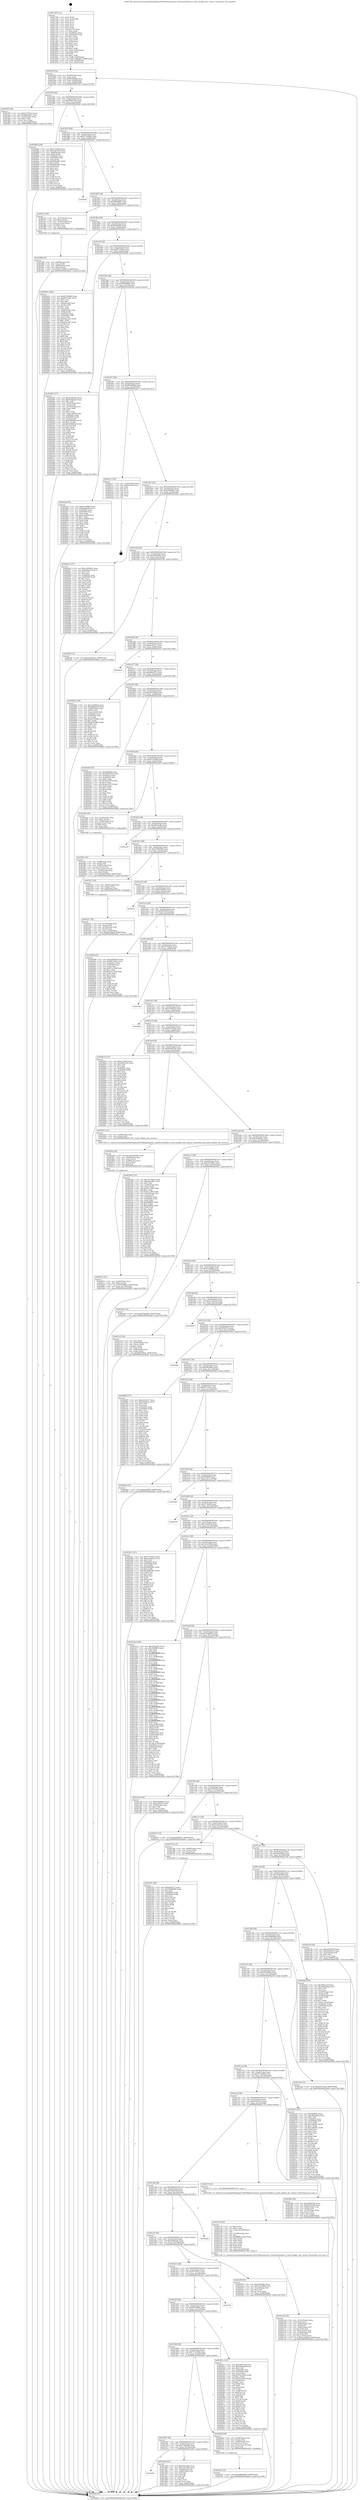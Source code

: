 digraph "0x4017d0" {
  label = "0x4017d0 (/mnt/c/Users/mathe/Desktop/tcc/POCII/binaries/extr_linuxfsocfs2alloc.h_ocfs2_dealloc_has_cluster_Final-ollvm.out::main(0))"
  labelloc = "t"
  node[shape=record]

  Entry [label="",width=0.3,height=0.3,shape=circle,fillcolor=black,style=filled]
  "0x40183f" [label="{
     0x40183f [32]\l
     | [instrs]\l
     &nbsp;&nbsp;0x40183f \<+6\>: mov -0x90(%rbp),%eax\l
     &nbsp;&nbsp;0x401845 \<+2\>: mov %eax,%ecx\l
     &nbsp;&nbsp;0x401847 \<+6\>: sub $0x8454d8d8,%ecx\l
     &nbsp;&nbsp;0x40184d \<+6\>: mov %eax,-0xa4(%rbp)\l
     &nbsp;&nbsp;0x401853 \<+6\>: mov %ecx,-0xa8(%rbp)\l
     &nbsp;&nbsp;0x401859 \<+6\>: je 0000000000401f55 \<main+0x785\>\l
  }"]
  "0x401f55" [label="{
     0x401f55 [30]\l
     | [instrs]\l
     &nbsp;&nbsp;0x401f55 \<+5\>: mov $0x571947cc,%eax\l
     &nbsp;&nbsp;0x401f5a \<+5\>: mov $0x89fa4b87,%ecx\l
     &nbsp;&nbsp;0x401f5f \<+3\>: mov -0x34(%rbp),%edx\l
     &nbsp;&nbsp;0x401f62 \<+3\>: cmp $0x0,%edx\l
     &nbsp;&nbsp;0x401f65 \<+3\>: cmove %ecx,%eax\l
     &nbsp;&nbsp;0x401f68 \<+6\>: mov %eax,-0x90(%rbp)\l
     &nbsp;&nbsp;0x401f6e \<+5\>: jmp 0000000000402b6d \<main+0x139d\>\l
  }"]
  "0x40185f" [label="{
     0x40185f [28]\l
     | [instrs]\l
     &nbsp;&nbsp;0x40185f \<+5\>: jmp 0000000000401864 \<main+0x94\>\l
     &nbsp;&nbsp;0x401864 \<+6\>: mov -0xa4(%rbp),%eax\l
     &nbsp;&nbsp;0x40186a \<+5\>: sub $0x85bbc330,%eax\l
     &nbsp;&nbsp;0x40186f \<+6\>: mov %eax,-0xac(%rbp)\l
     &nbsp;&nbsp;0x401875 \<+6\>: je 00000000004028a6 \<main+0x10d6\>\l
  }"]
  Exit [label="",width=0.3,height=0.3,shape=circle,fillcolor=black,style=filled,peripheries=2]
  "0x4028a6" [label="{
     0x4028a6 [109]\l
     | [instrs]\l
     &nbsp;&nbsp;0x4028a6 \<+5\>: mov $0xa710e92,%eax\l
     &nbsp;&nbsp;0x4028ab \<+5\>: mov $0x1dd7641f,%ecx\l
     &nbsp;&nbsp;0x4028b0 \<+7\>: mov -0x88(%rbp),%rdx\l
     &nbsp;&nbsp;0x4028b7 \<+6\>: movl $0x0,(%rdx)\l
     &nbsp;&nbsp;0x4028bd \<+7\>: mov 0x40505c,%esi\l
     &nbsp;&nbsp;0x4028c4 \<+7\>: mov 0x405060,%edi\l
     &nbsp;&nbsp;0x4028cb \<+3\>: mov %esi,%r8d\l
     &nbsp;&nbsp;0x4028ce \<+7\>: add $0x83f2e881,%r8d\l
     &nbsp;&nbsp;0x4028d5 \<+4\>: sub $0x1,%r8d\l
     &nbsp;&nbsp;0x4028d9 \<+7\>: sub $0x83f2e881,%r8d\l
     &nbsp;&nbsp;0x4028e0 \<+4\>: imul %r8d,%esi\l
     &nbsp;&nbsp;0x4028e4 \<+3\>: and $0x1,%esi\l
     &nbsp;&nbsp;0x4028e7 \<+3\>: cmp $0x0,%esi\l
     &nbsp;&nbsp;0x4028ea \<+4\>: sete %r9b\l
     &nbsp;&nbsp;0x4028ee \<+3\>: cmp $0xa,%edi\l
     &nbsp;&nbsp;0x4028f1 \<+4\>: setl %r10b\l
     &nbsp;&nbsp;0x4028f5 \<+3\>: mov %r9b,%r11b\l
     &nbsp;&nbsp;0x4028f8 \<+3\>: and %r10b,%r11b\l
     &nbsp;&nbsp;0x4028fb \<+3\>: xor %r10b,%r9b\l
     &nbsp;&nbsp;0x4028fe \<+3\>: or %r9b,%r11b\l
     &nbsp;&nbsp;0x402901 \<+4\>: test $0x1,%r11b\l
     &nbsp;&nbsp;0x402905 \<+3\>: cmovne %ecx,%eax\l
     &nbsp;&nbsp;0x402908 \<+6\>: mov %eax,-0x90(%rbp)\l
     &nbsp;&nbsp;0x40290e \<+5\>: jmp 0000000000402b6d \<main+0x139d\>\l
  }"]
  "0x40187b" [label="{
     0x40187b [28]\l
     | [instrs]\l
     &nbsp;&nbsp;0x40187b \<+5\>: jmp 0000000000401880 \<main+0xb0\>\l
     &nbsp;&nbsp;0x401880 \<+6\>: mov -0xa4(%rbp),%eax\l
     &nbsp;&nbsp;0x401886 \<+5\>: sub $0x87239860,%eax\l
     &nbsp;&nbsp;0x40188b \<+6\>: mov %eax,-0xb0(%rbp)\l
     &nbsp;&nbsp;0x401891 \<+6\>: je 0000000000402af1 \<main+0x1321\>\l
  }"]
  "0x402791" [label="{
     0x402791 [90]\l
     | [instrs]\l
     &nbsp;&nbsp;0x402791 \<+5\>: mov $0xabcf4217,%ecx\l
     &nbsp;&nbsp;0x402796 \<+5\>: mov $0x43080908,%edx\l
     &nbsp;&nbsp;0x40279b \<+2\>: xor %esi,%esi\l
     &nbsp;&nbsp;0x40279d \<+8\>: mov 0x40505c,%r8d\l
     &nbsp;&nbsp;0x4027a5 \<+8\>: mov 0x405060,%r9d\l
     &nbsp;&nbsp;0x4027ad \<+3\>: sub $0x1,%esi\l
     &nbsp;&nbsp;0x4027b0 \<+3\>: mov %r8d,%r10d\l
     &nbsp;&nbsp;0x4027b3 \<+3\>: add %esi,%r10d\l
     &nbsp;&nbsp;0x4027b6 \<+4\>: imul %r10d,%r8d\l
     &nbsp;&nbsp;0x4027ba \<+4\>: and $0x1,%r8d\l
     &nbsp;&nbsp;0x4027be \<+4\>: cmp $0x0,%r8d\l
     &nbsp;&nbsp;0x4027c2 \<+4\>: sete %r11b\l
     &nbsp;&nbsp;0x4027c6 \<+4\>: cmp $0xa,%r9d\l
     &nbsp;&nbsp;0x4027ca \<+3\>: setl %bl\l
     &nbsp;&nbsp;0x4027cd \<+3\>: mov %r11b,%r14b\l
     &nbsp;&nbsp;0x4027d0 \<+3\>: and %bl,%r14b\l
     &nbsp;&nbsp;0x4027d3 \<+3\>: xor %bl,%r11b\l
     &nbsp;&nbsp;0x4027d6 \<+3\>: or %r11b,%r14b\l
     &nbsp;&nbsp;0x4027d9 \<+4\>: test $0x1,%r14b\l
     &nbsp;&nbsp;0x4027dd \<+3\>: cmovne %edx,%ecx\l
     &nbsp;&nbsp;0x4027e0 \<+6\>: mov %ecx,-0x90(%rbp)\l
     &nbsp;&nbsp;0x4027e6 \<+5\>: jmp 0000000000402b6d \<main+0x139d\>\l
  }"]
  "0x402af1" [label="{
     0x402af1\l
  }", style=dashed]
  "0x401897" [label="{
     0x401897 [28]\l
     | [instrs]\l
     &nbsp;&nbsp;0x401897 \<+5\>: jmp 000000000040189c \<main+0xcc\>\l
     &nbsp;&nbsp;0x40189c \<+6\>: mov -0xa4(%rbp),%eax\l
     &nbsp;&nbsp;0x4018a2 \<+5\>: sub $0x89fa4b87,%eax\l
     &nbsp;&nbsp;0x4018a7 \<+6\>: mov %eax,-0xb4(%rbp)\l
     &nbsp;&nbsp;0x4018ad \<+6\>: je 0000000000401f73 \<main+0x7a3\>\l
  }"]
  "0x4025d7" [label="{
     0x4025d7 [15]\l
     | [instrs]\l
     &nbsp;&nbsp;0x4025d7 \<+10\>: movl $0x99949905,-0x90(%rbp)\l
     &nbsp;&nbsp;0x4025e1 \<+5\>: jmp 0000000000402b6d \<main+0x139d\>\l
  }"]
  "0x401f73" [label="{
     0x401f73 [29]\l
     | [instrs]\l
     &nbsp;&nbsp;0x401f73 \<+4\>: mov -0x70(%rbp),%rax\l
     &nbsp;&nbsp;0x401f77 \<+6\>: movl $0x1,(%rax)\l
     &nbsp;&nbsp;0x401f7d \<+4\>: mov -0x70(%rbp),%rax\l
     &nbsp;&nbsp;0x401f81 \<+3\>: movslq (%rax),%rax\l
     &nbsp;&nbsp;0x401f84 \<+4\>: shl $0x3,%rax\l
     &nbsp;&nbsp;0x401f88 \<+3\>: mov %rax,%rdi\l
     &nbsp;&nbsp;0x401f8b \<+5\>: call 0000000000401050 \<malloc@plt\>\l
     | [calls]\l
     &nbsp;&nbsp;0x401050 \{1\} (unknown)\l
  }"]
  "0x4018b3" [label="{
     0x4018b3 [28]\l
     | [instrs]\l
     &nbsp;&nbsp;0x4018b3 \<+5\>: jmp 00000000004018b8 \<main+0xe8\>\l
     &nbsp;&nbsp;0x4018b8 \<+6\>: mov -0xa4(%rbp),%eax\l
     &nbsp;&nbsp;0x4018be \<+5\>: sub $0x8e9fde93,%eax\l
     &nbsp;&nbsp;0x4018c3 \<+6\>: mov %eax,-0xb8(%rbp)\l
     &nbsp;&nbsp;0x4018c9 \<+6\>: je 0000000000402641 \<main+0xe71\>\l
  }"]
  "0x40247a" [label="{
     0x40247a [31]\l
     | [instrs]\l
     &nbsp;&nbsp;0x40247a \<+4\>: mov -0x40(%rbp),%rcx\l
     &nbsp;&nbsp;0x40247e \<+6\>: movl $0x0,(%rcx)\l
     &nbsp;&nbsp;0x402484 \<+10\>: movl $0xbf19f81f,-0x90(%rbp)\l
     &nbsp;&nbsp;0x40248e \<+6\>: mov %eax,-0x170(%rbp)\l
     &nbsp;&nbsp;0x402494 \<+5\>: jmp 0000000000402b6d \<main+0x139d\>\l
  }"]
  "0x402641" [label="{
     0x402641 [169]\l
     | [instrs]\l
     &nbsp;&nbsp;0x402641 \<+5\>: mov $0x87239860,%eax\l
     &nbsp;&nbsp;0x402646 \<+5\>: mov $0xf9377ad1,%ecx\l
     &nbsp;&nbsp;0x40264b \<+2\>: mov $0x1,%dl\l
     &nbsp;&nbsp;0x40264d \<+2\>: xor %esi,%esi\l
     &nbsp;&nbsp;0x40264f \<+4\>: mov -0x40(%rbp),%rdi\l
     &nbsp;&nbsp;0x402653 \<+3\>: mov (%rdi),%r8d\l
     &nbsp;&nbsp;0x402656 \<+3\>: sub $0x1,%esi\l
     &nbsp;&nbsp;0x402659 \<+3\>: sub %esi,%r8d\l
     &nbsp;&nbsp;0x40265c \<+4\>: mov -0x40(%rbp),%rdi\l
     &nbsp;&nbsp;0x402660 \<+3\>: mov %r8d,(%rdi)\l
     &nbsp;&nbsp;0x402663 \<+7\>: mov 0x40505c,%esi\l
     &nbsp;&nbsp;0x40266a \<+8\>: mov 0x405060,%r8d\l
     &nbsp;&nbsp;0x402672 \<+3\>: mov %esi,%r9d\l
     &nbsp;&nbsp;0x402675 \<+7\>: add $0x65acce97,%r9d\l
     &nbsp;&nbsp;0x40267c \<+4\>: sub $0x1,%r9d\l
     &nbsp;&nbsp;0x402680 \<+7\>: sub $0x65acce97,%r9d\l
     &nbsp;&nbsp;0x402687 \<+4\>: imul %r9d,%esi\l
     &nbsp;&nbsp;0x40268b \<+3\>: and $0x1,%esi\l
     &nbsp;&nbsp;0x40268e \<+3\>: cmp $0x0,%esi\l
     &nbsp;&nbsp;0x402691 \<+4\>: sete %r10b\l
     &nbsp;&nbsp;0x402695 \<+4\>: cmp $0xa,%r8d\l
     &nbsp;&nbsp;0x402699 \<+4\>: setl %r11b\l
     &nbsp;&nbsp;0x40269d \<+3\>: mov %r10b,%bl\l
     &nbsp;&nbsp;0x4026a0 \<+3\>: xor $0xff,%bl\l
     &nbsp;&nbsp;0x4026a3 \<+3\>: mov %r11b,%r14b\l
     &nbsp;&nbsp;0x4026a6 \<+4\>: xor $0xff,%r14b\l
     &nbsp;&nbsp;0x4026aa \<+3\>: xor $0x0,%dl\l
     &nbsp;&nbsp;0x4026ad \<+3\>: mov %bl,%r15b\l
     &nbsp;&nbsp;0x4026b0 \<+4\>: and $0x0,%r15b\l
     &nbsp;&nbsp;0x4026b4 \<+3\>: and %dl,%r10b\l
     &nbsp;&nbsp;0x4026b7 \<+3\>: mov %r14b,%r12b\l
     &nbsp;&nbsp;0x4026ba \<+4\>: and $0x0,%r12b\l
     &nbsp;&nbsp;0x4026be \<+3\>: and %dl,%r11b\l
     &nbsp;&nbsp;0x4026c1 \<+3\>: or %r10b,%r15b\l
     &nbsp;&nbsp;0x4026c4 \<+3\>: or %r11b,%r12b\l
     &nbsp;&nbsp;0x4026c7 \<+3\>: xor %r12b,%r15b\l
     &nbsp;&nbsp;0x4026ca \<+3\>: or %r14b,%bl\l
     &nbsp;&nbsp;0x4026cd \<+3\>: xor $0xff,%bl\l
     &nbsp;&nbsp;0x4026d0 \<+3\>: or $0x0,%dl\l
     &nbsp;&nbsp;0x4026d3 \<+2\>: and %dl,%bl\l
     &nbsp;&nbsp;0x4026d5 \<+3\>: or %bl,%r15b\l
     &nbsp;&nbsp;0x4026d8 \<+4\>: test $0x1,%r15b\l
     &nbsp;&nbsp;0x4026dc \<+3\>: cmovne %ecx,%eax\l
     &nbsp;&nbsp;0x4026df \<+6\>: mov %eax,-0x90(%rbp)\l
     &nbsp;&nbsp;0x4026e5 \<+5\>: jmp 0000000000402b6d \<main+0x139d\>\l
  }"]
  "0x4018cf" [label="{
     0x4018cf [28]\l
     | [instrs]\l
     &nbsp;&nbsp;0x4018cf \<+5\>: jmp 00000000004018d4 \<main+0x104\>\l
     &nbsp;&nbsp;0x4018d4 \<+6\>: mov -0xa4(%rbp),%eax\l
     &nbsp;&nbsp;0x4018da \<+5\>: sub $0x8f710b4a,%eax\l
     &nbsp;&nbsp;0x4018df \<+6\>: mov %eax,-0xbc(%rbp)\l
     &nbsp;&nbsp;0x4018e5 \<+6\>: je 00000000004024f4 \<main+0xd24\>\l
  }"]
  "0x40245d" [label="{
     0x40245d [29]\l
     | [instrs]\l
     &nbsp;&nbsp;0x40245d \<+10\>: movabs $0x4030b6,%rdi\l
     &nbsp;&nbsp;0x402467 \<+4\>: mov -0x48(%rbp),%rcx\l
     &nbsp;&nbsp;0x40246b \<+2\>: mov %eax,(%rcx)\l
     &nbsp;&nbsp;0x40246d \<+4\>: mov -0x48(%rbp),%rcx\l
     &nbsp;&nbsp;0x402471 \<+2\>: mov (%rcx),%esi\l
     &nbsp;&nbsp;0x402473 \<+2\>: mov $0x0,%al\l
     &nbsp;&nbsp;0x402475 \<+5\>: call 0000000000401040 \<printf@plt\>\l
     | [calls]\l
     &nbsp;&nbsp;0x401040 \{1\} (unknown)\l
  }"]
  "0x4024f4" [label="{
     0x4024f4 [171]\l
     | [instrs]\l
     &nbsp;&nbsp;0x4024f4 \<+5\>: mov $0xbd508445,%eax\l
     &nbsp;&nbsp;0x4024f9 \<+5\>: mov $0x56e8eade,%ecx\l
     &nbsp;&nbsp;0x4024fe \<+2\>: mov $0x1,%dl\l
     &nbsp;&nbsp;0x402500 \<+4\>: mov -0x40(%rbp),%rsi\l
     &nbsp;&nbsp;0x402504 \<+2\>: mov (%rsi),%edi\l
     &nbsp;&nbsp;0x402506 \<+4\>: mov -0x70(%rbp),%rsi\l
     &nbsp;&nbsp;0x40250a \<+2\>: cmp (%rsi),%edi\l
     &nbsp;&nbsp;0x40250c \<+4\>: setl %r8b\l
     &nbsp;&nbsp;0x402510 \<+4\>: and $0x1,%r8b\l
     &nbsp;&nbsp;0x402514 \<+4\>: mov %r8b,-0x2d(%rbp)\l
     &nbsp;&nbsp;0x402518 \<+7\>: mov 0x40505c,%edi\l
     &nbsp;&nbsp;0x40251f \<+8\>: mov 0x405060,%r9d\l
     &nbsp;&nbsp;0x402527 \<+3\>: mov %edi,%r10d\l
     &nbsp;&nbsp;0x40252a \<+7\>: sub $0x65f90fef,%r10d\l
     &nbsp;&nbsp;0x402531 \<+4\>: sub $0x1,%r10d\l
     &nbsp;&nbsp;0x402535 \<+7\>: add $0x65f90fef,%r10d\l
     &nbsp;&nbsp;0x40253c \<+4\>: imul %r10d,%edi\l
     &nbsp;&nbsp;0x402540 \<+3\>: and $0x1,%edi\l
     &nbsp;&nbsp;0x402543 \<+3\>: cmp $0x0,%edi\l
     &nbsp;&nbsp;0x402546 \<+4\>: sete %r8b\l
     &nbsp;&nbsp;0x40254a \<+4\>: cmp $0xa,%r9d\l
     &nbsp;&nbsp;0x40254e \<+4\>: setl %r11b\l
     &nbsp;&nbsp;0x402552 \<+3\>: mov %r8b,%bl\l
     &nbsp;&nbsp;0x402555 \<+3\>: xor $0xff,%bl\l
     &nbsp;&nbsp;0x402558 \<+3\>: mov %r11b,%r14b\l
     &nbsp;&nbsp;0x40255b \<+4\>: xor $0xff,%r14b\l
     &nbsp;&nbsp;0x40255f \<+3\>: xor $0x1,%dl\l
     &nbsp;&nbsp;0x402562 \<+3\>: mov %bl,%r15b\l
     &nbsp;&nbsp;0x402565 \<+4\>: and $0xff,%r15b\l
     &nbsp;&nbsp;0x402569 \<+3\>: and %dl,%r8b\l
     &nbsp;&nbsp;0x40256c \<+3\>: mov %r14b,%r12b\l
     &nbsp;&nbsp;0x40256f \<+4\>: and $0xff,%r12b\l
     &nbsp;&nbsp;0x402573 \<+3\>: and %dl,%r11b\l
     &nbsp;&nbsp;0x402576 \<+3\>: or %r8b,%r15b\l
     &nbsp;&nbsp;0x402579 \<+3\>: or %r11b,%r12b\l
     &nbsp;&nbsp;0x40257c \<+3\>: xor %r12b,%r15b\l
     &nbsp;&nbsp;0x40257f \<+3\>: or %r14b,%bl\l
     &nbsp;&nbsp;0x402582 \<+3\>: xor $0xff,%bl\l
     &nbsp;&nbsp;0x402585 \<+3\>: or $0x1,%dl\l
     &nbsp;&nbsp;0x402588 \<+2\>: and %dl,%bl\l
     &nbsp;&nbsp;0x40258a \<+3\>: or %bl,%r15b\l
     &nbsp;&nbsp;0x40258d \<+4\>: test $0x1,%r15b\l
     &nbsp;&nbsp;0x402591 \<+3\>: cmovne %ecx,%eax\l
     &nbsp;&nbsp;0x402594 \<+6\>: mov %eax,-0x90(%rbp)\l
     &nbsp;&nbsp;0x40259a \<+5\>: jmp 0000000000402b6d \<main+0x139d\>\l
  }"]
  "0x4018eb" [label="{
     0x4018eb [28]\l
     | [instrs]\l
     &nbsp;&nbsp;0x4018eb \<+5\>: jmp 00000000004018f0 \<main+0x120\>\l
     &nbsp;&nbsp;0x4018f0 \<+6\>: mov -0xa4(%rbp),%eax\l
     &nbsp;&nbsp;0x4018f6 \<+5\>: sub $0x99949905,%eax\l
     &nbsp;&nbsp;0x4018fb \<+6\>: mov %eax,-0xc0(%rbp)\l
     &nbsp;&nbsp;0x401901 \<+6\>: je 00000000004025e6 \<main+0xe16\>\l
  }"]
  "0x4021ad" [label="{
     0x4021ad [53]\l
     | [instrs]\l
     &nbsp;&nbsp;0x4021ad \<+6\>: mov -0x16c(%rbp),%ecx\l
     &nbsp;&nbsp;0x4021b3 \<+3\>: imul %eax,%ecx\l
     &nbsp;&nbsp;0x4021b6 \<+4\>: mov -0x68(%rbp),%r8\l
     &nbsp;&nbsp;0x4021ba \<+3\>: mov (%r8),%r8\l
     &nbsp;&nbsp;0x4021bd \<+4\>: mov -0x60(%rbp),%r9\l
     &nbsp;&nbsp;0x4021c1 \<+3\>: movslq (%r9),%r9\l
     &nbsp;&nbsp;0x4021c4 \<+4\>: mov (%r8,%r9,8),%r8\l
     &nbsp;&nbsp;0x4021c8 \<+4\>: mov -0x50(%rbp),%r9\l
     &nbsp;&nbsp;0x4021cc \<+3\>: movslq (%r9),%r9\l
     &nbsp;&nbsp;0x4021cf \<+4\>: mov %ecx,(%r8,%r9,4)\l
     &nbsp;&nbsp;0x4021d3 \<+10\>: movl $0xeacddf0b,-0x90(%rbp)\l
     &nbsp;&nbsp;0x4021dd \<+5\>: jmp 0000000000402b6d \<main+0x139d\>\l
  }"]
  "0x4025e6" [label="{
     0x4025e6 [91]\l
     | [instrs]\l
     &nbsp;&nbsp;0x4025e6 \<+5\>: mov $0x87239860,%eax\l
     &nbsp;&nbsp;0x4025eb \<+5\>: mov $0x8e9fde93,%ecx\l
     &nbsp;&nbsp;0x4025f0 \<+7\>: mov 0x40505c,%edx\l
     &nbsp;&nbsp;0x4025f7 \<+7\>: mov 0x405060,%esi\l
     &nbsp;&nbsp;0x4025fe \<+2\>: mov %edx,%edi\l
     &nbsp;&nbsp;0x402600 \<+6\>: add $0xc14afb9f,%edi\l
     &nbsp;&nbsp;0x402606 \<+3\>: sub $0x1,%edi\l
     &nbsp;&nbsp;0x402609 \<+6\>: sub $0xc14afb9f,%edi\l
     &nbsp;&nbsp;0x40260f \<+3\>: imul %edi,%edx\l
     &nbsp;&nbsp;0x402612 \<+3\>: and $0x1,%edx\l
     &nbsp;&nbsp;0x402615 \<+3\>: cmp $0x0,%edx\l
     &nbsp;&nbsp;0x402618 \<+4\>: sete %r8b\l
     &nbsp;&nbsp;0x40261c \<+3\>: cmp $0xa,%esi\l
     &nbsp;&nbsp;0x40261f \<+4\>: setl %r9b\l
     &nbsp;&nbsp;0x402623 \<+3\>: mov %r8b,%r10b\l
     &nbsp;&nbsp;0x402626 \<+3\>: and %r9b,%r10b\l
     &nbsp;&nbsp;0x402629 \<+3\>: xor %r9b,%r8b\l
     &nbsp;&nbsp;0x40262c \<+3\>: or %r8b,%r10b\l
     &nbsp;&nbsp;0x40262f \<+4\>: test $0x1,%r10b\l
     &nbsp;&nbsp;0x402633 \<+3\>: cmovne %ecx,%eax\l
     &nbsp;&nbsp;0x402636 \<+6\>: mov %eax,-0x90(%rbp)\l
     &nbsp;&nbsp;0x40263c \<+5\>: jmp 0000000000402b6d \<main+0x139d\>\l
  }"]
  "0x401907" [label="{
     0x401907 [28]\l
     | [instrs]\l
     &nbsp;&nbsp;0x401907 \<+5\>: jmp 000000000040190c \<main+0x13c\>\l
     &nbsp;&nbsp;0x40190c \<+6\>: mov -0xa4(%rbp),%eax\l
     &nbsp;&nbsp;0x401912 \<+5\>: sub $0x99dd8d36,%eax\l
     &nbsp;&nbsp;0x401917 \<+6\>: mov %eax,-0xc4(%rbp)\l
     &nbsp;&nbsp;0x40191d \<+6\>: je 0000000000402a17 \<main+0x1247\>\l
  }"]
  "0x402179" [label="{
     0x402179 [52]\l
     | [instrs]\l
     &nbsp;&nbsp;0x402179 \<+2\>: xor %ecx,%ecx\l
     &nbsp;&nbsp;0x40217b \<+5\>: mov $0x2,%edx\l
     &nbsp;&nbsp;0x402180 \<+6\>: mov %edx,-0x168(%rbp)\l
     &nbsp;&nbsp;0x402186 \<+1\>: cltd\l
     &nbsp;&nbsp;0x402187 \<+6\>: mov -0x168(%rbp),%esi\l
     &nbsp;&nbsp;0x40218d \<+2\>: idiv %esi\l
     &nbsp;&nbsp;0x40218f \<+6\>: imul $0xfffffffe,%edx,%edx\l
     &nbsp;&nbsp;0x402195 \<+2\>: mov %ecx,%edi\l
     &nbsp;&nbsp;0x402197 \<+2\>: sub %edx,%edi\l
     &nbsp;&nbsp;0x402199 \<+2\>: mov %ecx,%edx\l
     &nbsp;&nbsp;0x40219b \<+3\>: sub $0x1,%edx\l
     &nbsp;&nbsp;0x40219e \<+2\>: add %edx,%edi\l
     &nbsp;&nbsp;0x4021a0 \<+2\>: sub %edi,%ecx\l
     &nbsp;&nbsp;0x4021a2 \<+6\>: mov %ecx,-0x16c(%rbp)\l
     &nbsp;&nbsp;0x4021a8 \<+5\>: call 0000000000401160 \<next_i\>\l
     | [calls]\l
     &nbsp;&nbsp;0x401160 \{1\} (/mnt/c/Users/mathe/Desktop/tcc/POCII/binaries/extr_linuxfsocfs2alloc.h_ocfs2_dealloc_has_cluster_Final-ollvm.out::next_i)\l
  }"]
  "0x402a17" [label="{
     0x402a17 [18]\l
     | [instrs]\l
     &nbsp;&nbsp;0x402a17 \<+3\>: mov -0x2c(%rbp),%eax\l
     &nbsp;&nbsp;0x402a1a \<+4\>: lea -0x28(%rbp),%rsp\l
     &nbsp;&nbsp;0x402a1e \<+1\>: pop %rbx\l
     &nbsp;&nbsp;0x402a1f \<+2\>: pop %r12\l
     &nbsp;&nbsp;0x402a21 \<+2\>: pop %r13\l
     &nbsp;&nbsp;0x402a23 \<+2\>: pop %r14\l
     &nbsp;&nbsp;0x402a25 \<+2\>: pop %r15\l
     &nbsp;&nbsp;0x402a27 \<+1\>: pop %rbp\l
     &nbsp;&nbsp;0x402a28 \<+1\>: ret\l
  }"]
  "0x401923" [label="{
     0x401923 [28]\l
     | [instrs]\l
     &nbsp;&nbsp;0x401923 \<+5\>: jmp 0000000000401928 \<main+0x158\>\l
     &nbsp;&nbsp;0x401928 \<+6\>: mov -0xa4(%rbp),%eax\l
     &nbsp;&nbsp;0x40192e \<+5\>: sub $0xa0569562,%eax\l
     &nbsp;&nbsp;0x401933 \<+6\>: mov %eax,-0xc8(%rbp)\l
     &nbsp;&nbsp;0x401939 \<+6\>: je 0000000000402922 \<main+0x1152\>\l
  }"]
  "0x401ff1" [label="{
     0x401ff1 [43]\l
     | [instrs]\l
     &nbsp;&nbsp;0x401ff1 \<+4\>: mov -0x68(%rbp),%rdi\l
     &nbsp;&nbsp;0x401ff5 \<+3\>: mov (%rdi),%rdi\l
     &nbsp;&nbsp;0x401ff8 \<+4\>: mov -0x60(%rbp),%rcx\l
     &nbsp;&nbsp;0x401ffc \<+3\>: movslq (%rcx),%rcx\l
     &nbsp;&nbsp;0x401fff \<+4\>: mov %rax,(%rdi,%rcx,8)\l
     &nbsp;&nbsp;0x402003 \<+4\>: mov -0x50(%rbp),%rax\l
     &nbsp;&nbsp;0x402007 \<+6\>: movl $0x0,(%rax)\l
     &nbsp;&nbsp;0x40200d \<+10\>: movl $0x66b78824,-0x90(%rbp)\l
     &nbsp;&nbsp;0x402017 \<+5\>: jmp 0000000000402b6d \<main+0x139d\>\l
  }"]
  "0x402922" [label="{
     0x402922 [137]\l
     | [instrs]\l
     &nbsp;&nbsp;0x402922 \<+5\>: mov $0xcc059022,%eax\l
     &nbsp;&nbsp;0x402927 \<+5\>: mov $0xadf3e475,%ecx\l
     &nbsp;&nbsp;0x40292c \<+2\>: mov $0x1,%dl\l
     &nbsp;&nbsp;0x40292e \<+2\>: xor %esi,%esi\l
     &nbsp;&nbsp;0x402930 \<+7\>: mov 0x40505c,%edi\l
     &nbsp;&nbsp;0x402937 \<+8\>: mov 0x405060,%r8d\l
     &nbsp;&nbsp;0x40293f \<+3\>: sub $0x1,%esi\l
     &nbsp;&nbsp;0x402942 \<+3\>: mov %edi,%r9d\l
     &nbsp;&nbsp;0x402945 \<+3\>: add %esi,%r9d\l
     &nbsp;&nbsp;0x402948 \<+4\>: imul %r9d,%edi\l
     &nbsp;&nbsp;0x40294c \<+3\>: and $0x1,%edi\l
     &nbsp;&nbsp;0x40294f \<+3\>: cmp $0x0,%edi\l
     &nbsp;&nbsp;0x402952 \<+4\>: sete %r10b\l
     &nbsp;&nbsp;0x402956 \<+4\>: cmp $0xa,%r8d\l
     &nbsp;&nbsp;0x40295a \<+4\>: setl %r11b\l
     &nbsp;&nbsp;0x40295e \<+3\>: mov %r10b,%bl\l
     &nbsp;&nbsp;0x402961 \<+3\>: xor $0xff,%bl\l
     &nbsp;&nbsp;0x402964 \<+3\>: mov %r11b,%r14b\l
     &nbsp;&nbsp;0x402967 \<+4\>: xor $0xff,%r14b\l
     &nbsp;&nbsp;0x40296b \<+3\>: xor $0x1,%dl\l
     &nbsp;&nbsp;0x40296e \<+3\>: mov %bl,%r15b\l
     &nbsp;&nbsp;0x402971 \<+4\>: and $0xff,%r15b\l
     &nbsp;&nbsp;0x402975 \<+3\>: and %dl,%r10b\l
     &nbsp;&nbsp;0x402978 \<+3\>: mov %r14b,%r12b\l
     &nbsp;&nbsp;0x40297b \<+4\>: and $0xff,%r12b\l
     &nbsp;&nbsp;0x40297f \<+3\>: and %dl,%r11b\l
     &nbsp;&nbsp;0x402982 \<+3\>: or %r10b,%r15b\l
     &nbsp;&nbsp;0x402985 \<+3\>: or %r11b,%r12b\l
     &nbsp;&nbsp;0x402988 \<+3\>: xor %r12b,%r15b\l
     &nbsp;&nbsp;0x40298b \<+3\>: or %r14b,%bl\l
     &nbsp;&nbsp;0x40298e \<+3\>: xor $0xff,%bl\l
     &nbsp;&nbsp;0x402991 \<+3\>: or $0x1,%dl\l
     &nbsp;&nbsp;0x402994 \<+2\>: and %dl,%bl\l
     &nbsp;&nbsp;0x402996 \<+3\>: or %bl,%r15b\l
     &nbsp;&nbsp;0x402999 \<+4\>: test $0x1,%r15b\l
     &nbsp;&nbsp;0x40299d \<+3\>: cmovne %ecx,%eax\l
     &nbsp;&nbsp;0x4029a0 \<+6\>: mov %eax,-0x90(%rbp)\l
     &nbsp;&nbsp;0x4029a6 \<+5\>: jmp 0000000000402b6d \<main+0x139d\>\l
  }"]
  "0x40193f" [label="{
     0x40193f [28]\l
     | [instrs]\l
     &nbsp;&nbsp;0x40193f \<+5\>: jmp 0000000000401944 \<main+0x174\>\l
     &nbsp;&nbsp;0x401944 \<+6\>: mov -0xa4(%rbp),%eax\l
     &nbsp;&nbsp;0x40194a \<+5\>: sub $0xa8ded54d,%eax\l
     &nbsp;&nbsp;0x40194f \<+6\>: mov %eax,-0xcc(%rbp)\l
     &nbsp;&nbsp;0x401955 \<+6\>: je 00000000004022f2 \<main+0xb22\>\l
  }"]
  "0x401f90" [label="{
     0x401f90 [32]\l
     | [instrs]\l
     &nbsp;&nbsp;0x401f90 \<+4\>: mov -0x68(%rbp),%rdi\l
     &nbsp;&nbsp;0x401f94 \<+3\>: mov %rax,(%rdi)\l
     &nbsp;&nbsp;0x401f97 \<+4\>: mov -0x60(%rbp),%rax\l
     &nbsp;&nbsp;0x401f9b \<+6\>: movl $0x0,(%rax)\l
     &nbsp;&nbsp;0x401fa1 \<+10\>: movl $0x473aa855,-0x90(%rbp)\l
     &nbsp;&nbsp;0x401fab \<+5\>: jmp 0000000000402b6d \<main+0x139d\>\l
  }"]
  "0x4022f2" [label="{
     0x4022f2 [15]\l
     | [instrs]\l
     &nbsp;&nbsp;0x4022f2 \<+10\>: movl $0x1a20d5c6,-0x90(%rbp)\l
     &nbsp;&nbsp;0x4022fc \<+5\>: jmp 0000000000402b6d \<main+0x139d\>\l
  }"]
  "0x40195b" [label="{
     0x40195b [28]\l
     | [instrs]\l
     &nbsp;&nbsp;0x40195b \<+5\>: jmp 0000000000401960 \<main+0x190\>\l
     &nbsp;&nbsp;0x401960 \<+6\>: mov -0xa4(%rbp),%eax\l
     &nbsp;&nbsp;0x401966 \<+5\>: sub $0xabcf4217,%eax\l
     &nbsp;&nbsp;0x40196b \<+6\>: mov %eax,-0xd0(%rbp)\l
     &nbsp;&nbsp;0x401971 \<+6\>: je 0000000000402b1b \<main+0x134b\>\l
  }"]
  "0x401f37" [label="{
     0x401f37 [30]\l
     | [instrs]\l
     &nbsp;&nbsp;0x401f37 \<+4\>: mov -0x78(%rbp),%rdi\l
     &nbsp;&nbsp;0x401f3b \<+2\>: mov %eax,(%rdi)\l
     &nbsp;&nbsp;0x401f3d \<+4\>: mov -0x78(%rbp),%rdi\l
     &nbsp;&nbsp;0x401f41 \<+2\>: mov (%rdi),%eax\l
     &nbsp;&nbsp;0x401f43 \<+3\>: mov %eax,-0x34(%rbp)\l
     &nbsp;&nbsp;0x401f46 \<+10\>: movl $0x8454d8d8,-0x90(%rbp)\l
     &nbsp;&nbsp;0x401f50 \<+5\>: jmp 0000000000402b6d \<main+0x139d\>\l
  }"]
  "0x402b1b" [label="{
     0x402b1b\l
  }", style=dashed]
  "0x401977" [label="{
     0x401977 [28]\l
     | [instrs]\l
     &nbsp;&nbsp;0x401977 \<+5\>: jmp 000000000040197c \<main+0x1ac\>\l
     &nbsp;&nbsp;0x40197c \<+6\>: mov -0xa4(%rbp),%eax\l
     &nbsp;&nbsp;0x401982 \<+5\>: sub $0xadf3e475,%eax\l
     &nbsp;&nbsp;0x401987 \<+6\>: mov %eax,-0xd4(%rbp)\l
     &nbsp;&nbsp;0x40198d \<+6\>: je 00000000004029ab \<main+0x11db\>\l
  }"]
  "0x4017d0" [label="{
     0x4017d0 [111]\l
     | [instrs]\l
     &nbsp;&nbsp;0x4017d0 \<+1\>: push %rbp\l
     &nbsp;&nbsp;0x4017d1 \<+3\>: mov %rsp,%rbp\l
     &nbsp;&nbsp;0x4017d4 \<+2\>: push %r15\l
     &nbsp;&nbsp;0x4017d6 \<+2\>: push %r14\l
     &nbsp;&nbsp;0x4017d8 \<+2\>: push %r13\l
     &nbsp;&nbsp;0x4017da \<+2\>: push %r12\l
     &nbsp;&nbsp;0x4017dc \<+1\>: push %rbx\l
     &nbsp;&nbsp;0x4017dd \<+7\>: sub $0x178,%rsp\l
     &nbsp;&nbsp;0x4017e4 \<+2\>: xor %eax,%eax\l
     &nbsp;&nbsp;0x4017e6 \<+7\>: mov 0x40505c,%ecx\l
     &nbsp;&nbsp;0x4017ed \<+7\>: mov 0x405060,%edx\l
     &nbsp;&nbsp;0x4017f4 \<+3\>: sub $0x1,%eax\l
     &nbsp;&nbsp;0x4017f7 \<+3\>: mov %ecx,%r8d\l
     &nbsp;&nbsp;0x4017fa \<+3\>: add %eax,%r8d\l
     &nbsp;&nbsp;0x4017fd \<+4\>: imul %r8d,%ecx\l
     &nbsp;&nbsp;0x401801 \<+3\>: and $0x1,%ecx\l
     &nbsp;&nbsp;0x401804 \<+3\>: cmp $0x0,%ecx\l
     &nbsp;&nbsp;0x401807 \<+4\>: sete %r9b\l
     &nbsp;&nbsp;0x40180b \<+4\>: and $0x1,%r9b\l
     &nbsp;&nbsp;0x40180f \<+7\>: mov %r9b,-0x8a(%rbp)\l
     &nbsp;&nbsp;0x401816 \<+3\>: cmp $0xa,%edx\l
     &nbsp;&nbsp;0x401819 \<+4\>: setl %r9b\l
     &nbsp;&nbsp;0x40181d \<+4\>: and $0x1,%r9b\l
     &nbsp;&nbsp;0x401821 \<+7\>: mov %r9b,-0x89(%rbp)\l
     &nbsp;&nbsp;0x401828 \<+10\>: movl $0x7cb8ad60,-0x90(%rbp)\l
     &nbsp;&nbsp;0x401832 \<+6\>: mov %edi,-0x94(%rbp)\l
     &nbsp;&nbsp;0x401838 \<+7\>: mov %rsi,-0xa0(%rbp)\l
  }"]
  "0x4029ab" [label="{
     0x4029ab [108]\l
     | [instrs]\l
     &nbsp;&nbsp;0x4029ab \<+5\>: mov $0xcc059022,%eax\l
     &nbsp;&nbsp;0x4029b0 \<+5\>: mov $0x99dd8d36,%ecx\l
     &nbsp;&nbsp;0x4029b5 \<+7\>: mov -0x88(%rbp),%rdx\l
     &nbsp;&nbsp;0x4029bc \<+2\>: mov (%rdx),%esi\l
     &nbsp;&nbsp;0x4029be \<+3\>: mov %esi,-0x2c(%rbp)\l
     &nbsp;&nbsp;0x4029c1 \<+7\>: mov 0x40505c,%esi\l
     &nbsp;&nbsp;0x4029c8 \<+7\>: mov 0x405060,%edi\l
     &nbsp;&nbsp;0x4029cf \<+3\>: mov %esi,%r8d\l
     &nbsp;&nbsp;0x4029d2 \<+7\>: add $0xa975e88b,%r8d\l
     &nbsp;&nbsp;0x4029d9 \<+4\>: sub $0x1,%r8d\l
     &nbsp;&nbsp;0x4029dd \<+7\>: sub $0xa975e88b,%r8d\l
     &nbsp;&nbsp;0x4029e4 \<+4\>: imul %r8d,%esi\l
     &nbsp;&nbsp;0x4029e8 \<+3\>: and $0x1,%esi\l
     &nbsp;&nbsp;0x4029eb \<+3\>: cmp $0x0,%esi\l
     &nbsp;&nbsp;0x4029ee \<+4\>: sete %r9b\l
     &nbsp;&nbsp;0x4029f2 \<+3\>: cmp $0xa,%edi\l
     &nbsp;&nbsp;0x4029f5 \<+4\>: setl %r10b\l
     &nbsp;&nbsp;0x4029f9 \<+3\>: mov %r9b,%r11b\l
     &nbsp;&nbsp;0x4029fc \<+3\>: and %r10b,%r11b\l
     &nbsp;&nbsp;0x4029ff \<+3\>: xor %r10b,%r9b\l
     &nbsp;&nbsp;0x402a02 \<+3\>: or %r9b,%r11b\l
     &nbsp;&nbsp;0x402a05 \<+4\>: test $0x1,%r11b\l
     &nbsp;&nbsp;0x402a09 \<+3\>: cmovne %ecx,%eax\l
     &nbsp;&nbsp;0x402a0c \<+6\>: mov %eax,-0x90(%rbp)\l
     &nbsp;&nbsp;0x402a12 \<+5\>: jmp 0000000000402b6d \<main+0x139d\>\l
  }"]
  "0x401993" [label="{
     0x401993 [28]\l
     | [instrs]\l
     &nbsp;&nbsp;0x401993 \<+5\>: jmp 0000000000401998 \<main+0x1c8\>\l
     &nbsp;&nbsp;0x401998 \<+6\>: mov -0xa4(%rbp),%eax\l
     &nbsp;&nbsp;0x40199e \<+5\>: sub $0xae61083d,%eax\l
     &nbsp;&nbsp;0x4019a3 \<+6\>: mov %eax,-0xd8(%rbp)\l
     &nbsp;&nbsp;0x4019a9 \<+6\>: je 0000000000402204 \<main+0xa34\>\l
  }"]
  "0x402b6d" [label="{
     0x402b6d [5]\l
     | [instrs]\l
     &nbsp;&nbsp;0x402b6d \<+5\>: jmp 000000000040183f \<main+0x6f\>\l
  }"]
  "0x402204" [label="{
     0x402204 [91]\l
     | [instrs]\l
     &nbsp;&nbsp;0x402204 \<+5\>: mov $0x96df684,%eax\l
     &nbsp;&nbsp;0x402209 \<+5\>: mov $0x4593392b,%ecx\l
     &nbsp;&nbsp;0x40220e \<+7\>: mov 0x40505c,%edx\l
     &nbsp;&nbsp;0x402215 \<+7\>: mov 0x405060,%esi\l
     &nbsp;&nbsp;0x40221c \<+2\>: mov %edx,%edi\l
     &nbsp;&nbsp;0x40221e \<+6\>: sub $0x4a123f78,%edi\l
     &nbsp;&nbsp;0x402224 \<+3\>: sub $0x1,%edi\l
     &nbsp;&nbsp;0x402227 \<+6\>: add $0x4a123f78,%edi\l
     &nbsp;&nbsp;0x40222d \<+3\>: imul %edi,%edx\l
     &nbsp;&nbsp;0x402230 \<+3\>: and $0x1,%edx\l
     &nbsp;&nbsp;0x402233 \<+3\>: cmp $0x0,%edx\l
     &nbsp;&nbsp;0x402236 \<+4\>: sete %r8b\l
     &nbsp;&nbsp;0x40223a \<+3\>: cmp $0xa,%esi\l
     &nbsp;&nbsp;0x40223d \<+4\>: setl %r9b\l
     &nbsp;&nbsp;0x402241 \<+3\>: mov %r8b,%r10b\l
     &nbsp;&nbsp;0x402244 \<+3\>: and %r9b,%r10b\l
     &nbsp;&nbsp;0x402247 \<+3\>: xor %r9b,%r8b\l
     &nbsp;&nbsp;0x40224a \<+3\>: or %r8b,%r10b\l
     &nbsp;&nbsp;0x40224d \<+4\>: test $0x1,%r10b\l
     &nbsp;&nbsp;0x402251 \<+3\>: cmovne %ecx,%eax\l
     &nbsp;&nbsp;0x402254 \<+6\>: mov %eax,-0x90(%rbp)\l
     &nbsp;&nbsp;0x40225a \<+5\>: jmp 0000000000402b6d \<main+0x139d\>\l
  }"]
  "0x4019af" [label="{
     0x4019af [28]\l
     | [instrs]\l
     &nbsp;&nbsp;0x4019af \<+5\>: jmp 00000000004019b4 \<main+0x1e4\>\l
     &nbsp;&nbsp;0x4019b4 \<+6\>: mov -0xa4(%rbp),%eax\l
     &nbsp;&nbsp;0x4019ba \<+5\>: sub $0xb4793566,%eax\l
     &nbsp;&nbsp;0x4019bf \<+6\>: mov %eax,-0xdc(%rbp)\l
     &nbsp;&nbsp;0x4019c5 \<+6\>: je 0000000000401fd4 \<main+0x804\>\l
  }"]
  "0x401d83" [label="{
     0x401d83\l
  }", style=dashed]
  "0x401fd4" [label="{
     0x401fd4 [29]\l
     | [instrs]\l
     &nbsp;&nbsp;0x401fd4 \<+4\>: mov -0x58(%rbp),%rax\l
     &nbsp;&nbsp;0x401fd8 \<+6\>: movl $0x1,(%rax)\l
     &nbsp;&nbsp;0x401fde \<+4\>: mov -0x58(%rbp),%rax\l
     &nbsp;&nbsp;0x401fe2 \<+3\>: movslq (%rax),%rax\l
     &nbsp;&nbsp;0x401fe5 \<+4\>: shl $0x2,%rax\l
     &nbsp;&nbsp;0x401fe9 \<+3\>: mov %rax,%rdi\l
     &nbsp;&nbsp;0x401fec \<+5\>: call 0000000000401050 \<malloc@plt\>\l
     | [calls]\l
     &nbsp;&nbsp;0x401050 \{1\} (unknown)\l
  }"]
  "0x4019cb" [label="{
     0x4019cb [28]\l
     | [instrs]\l
     &nbsp;&nbsp;0x4019cb \<+5\>: jmp 00000000004019d0 \<main+0x200\>\l
     &nbsp;&nbsp;0x4019d0 \<+6\>: mov -0xa4(%rbp),%eax\l
     &nbsp;&nbsp;0x4019d6 \<+5\>: sub $0xb63ee36c,%eax\l
     &nbsp;&nbsp;0x4019db \<+6\>: mov %eax,-0xe0(%rbp)\l
     &nbsp;&nbsp;0x4019e1 \<+6\>: je 0000000000402a29 \<main+0x1259\>\l
  }"]
  "0x401d8d" [label="{
     0x401d8d [53]\l
     | [instrs]\l
     &nbsp;&nbsp;0x401d8d \<+5\>: mov $0xb63ee36c,%eax\l
     &nbsp;&nbsp;0x401d92 \<+5\>: mov $0x1a6c1080,%ecx\l
     &nbsp;&nbsp;0x401d97 \<+6\>: mov -0x8a(%rbp),%dl\l
     &nbsp;&nbsp;0x401d9d \<+7\>: mov -0x89(%rbp),%sil\l
     &nbsp;&nbsp;0x401da4 \<+3\>: mov %dl,%dil\l
     &nbsp;&nbsp;0x401da7 \<+3\>: and %sil,%dil\l
     &nbsp;&nbsp;0x401daa \<+3\>: xor %sil,%dl\l
     &nbsp;&nbsp;0x401dad \<+3\>: or %dl,%dil\l
     &nbsp;&nbsp;0x401db0 \<+4\>: test $0x1,%dil\l
     &nbsp;&nbsp;0x401db4 \<+3\>: cmovne %ecx,%eax\l
     &nbsp;&nbsp;0x401db7 \<+6\>: mov %eax,-0x90(%rbp)\l
     &nbsp;&nbsp;0x401dbd \<+5\>: jmp 0000000000402b6d \<main+0x139d\>\l
  }"]
  "0x402a29" [label="{
     0x402a29\l
  }", style=dashed]
  "0x4019e7" [label="{
     0x4019e7 [28]\l
     | [instrs]\l
     &nbsp;&nbsp;0x4019e7 \<+5\>: jmp 00000000004019ec \<main+0x21c\>\l
     &nbsp;&nbsp;0x4019ec \<+6\>: mov -0xa4(%rbp),%eax\l
     &nbsp;&nbsp;0x4019f2 \<+5\>: sub $0xb79db665,%eax\l
     &nbsp;&nbsp;0x4019f7 \<+6\>: mov %eax,-0xe4(%rbp)\l
     &nbsp;&nbsp;0x4019fd \<+6\>: je 0000000000401f27 \<main+0x757\>\l
  }"]
  "0x401d67" [label="{
     0x401d67 [28]\l
     | [instrs]\l
     &nbsp;&nbsp;0x401d67 \<+5\>: jmp 0000000000401d6c \<main+0x59c\>\l
     &nbsp;&nbsp;0x401d6c \<+6\>: mov -0xa4(%rbp),%eax\l
     &nbsp;&nbsp;0x401d72 \<+5\>: sub $0x7cb8ad60,%eax\l
     &nbsp;&nbsp;0x401d77 \<+6\>: mov %eax,-0x164(%rbp)\l
     &nbsp;&nbsp;0x401d7d \<+6\>: je 0000000000401d8d \<main+0x5bd\>\l
  }"]
  "0x401f27" [label="{
     0x401f27 [16]\l
     | [instrs]\l
     &nbsp;&nbsp;0x401f27 \<+4\>: mov -0x80(%rbp),%rax\l
     &nbsp;&nbsp;0x401f2b \<+3\>: mov (%rax),%rax\l
     &nbsp;&nbsp;0x401f2e \<+4\>: mov 0x8(%rax),%rdi\l
     &nbsp;&nbsp;0x401f32 \<+5\>: call 0000000000401060 \<atoi@plt\>\l
     | [calls]\l
     &nbsp;&nbsp;0x401060 \{1\} (unknown)\l
  }"]
  "0x401a03" [label="{
     0x401a03 [28]\l
     | [instrs]\l
     &nbsp;&nbsp;0x401a03 \<+5\>: jmp 0000000000401a08 \<main+0x238\>\l
     &nbsp;&nbsp;0x401a08 \<+6\>: mov -0xa4(%rbp),%eax\l
     &nbsp;&nbsp;0x401a0e \<+5\>: sub $0xbd508445,%eax\l
     &nbsp;&nbsp;0x401a13 \<+6\>: mov %eax,-0xe8(%rbp)\l
     &nbsp;&nbsp;0x401a19 \<+6\>: je 0000000000402acc \<main+0x12fc\>\l
  }"]
  "0x4025bd" [label="{
     0x4025bd [26]\l
     | [instrs]\l
     &nbsp;&nbsp;0x4025bd \<+4\>: mov -0x68(%rbp),%rax\l
     &nbsp;&nbsp;0x4025c1 \<+3\>: mov (%rax),%rax\l
     &nbsp;&nbsp;0x4025c4 \<+4\>: mov -0x40(%rbp),%rcx\l
     &nbsp;&nbsp;0x4025c8 \<+3\>: movslq (%rcx),%rcx\l
     &nbsp;&nbsp;0x4025cb \<+4\>: mov (%rax,%rcx,8),%rax\l
     &nbsp;&nbsp;0x4025cf \<+3\>: mov %rax,%rdi\l
     &nbsp;&nbsp;0x4025d2 \<+5\>: call 0000000000401030 \<free@plt\>\l
     | [calls]\l
     &nbsp;&nbsp;0x401030 \{1\} (unknown)\l
  }"]
  "0x402acc" [label="{
     0x402acc\l
  }", style=dashed]
  "0x401a1f" [label="{
     0x401a1f [28]\l
     | [instrs]\l
     &nbsp;&nbsp;0x401a1f \<+5\>: jmp 0000000000401a24 \<main+0x254\>\l
     &nbsp;&nbsp;0x401a24 \<+6\>: mov -0xa4(%rbp),%eax\l
     &nbsp;&nbsp;0x401a2a \<+5\>: sub $0xbf19f81f,%eax\l
     &nbsp;&nbsp;0x401a2f \<+6\>: mov %eax,-0xec(%rbp)\l
     &nbsp;&nbsp;0x401a35 \<+6\>: je 0000000000402499 \<main+0xcc9\>\l
  }"]
  "0x401d4b" [label="{
     0x401d4b [28]\l
     | [instrs]\l
     &nbsp;&nbsp;0x401d4b \<+5\>: jmp 0000000000401d50 \<main+0x580\>\l
     &nbsp;&nbsp;0x401d50 \<+6\>: mov -0xa4(%rbp),%eax\l
     &nbsp;&nbsp;0x401d56 \<+5\>: sub $0x7151d844,%eax\l
     &nbsp;&nbsp;0x401d5b \<+6\>: mov %eax,-0x160(%rbp)\l
     &nbsp;&nbsp;0x401d61 \<+6\>: je 00000000004025bd \<main+0xded\>\l
  }"]
  "0x402499" [label="{
     0x402499 [91]\l
     | [instrs]\l
     &nbsp;&nbsp;0x402499 \<+5\>: mov $0xbd508445,%eax\l
     &nbsp;&nbsp;0x40249e \<+5\>: mov $0x8f710b4a,%ecx\l
     &nbsp;&nbsp;0x4024a3 \<+7\>: mov 0x40505c,%edx\l
     &nbsp;&nbsp;0x4024aa \<+7\>: mov 0x405060,%esi\l
     &nbsp;&nbsp;0x4024b1 \<+2\>: mov %edx,%edi\l
     &nbsp;&nbsp;0x4024b3 \<+6\>: sub $0xd11e10df,%edi\l
     &nbsp;&nbsp;0x4024b9 \<+3\>: sub $0x1,%edi\l
     &nbsp;&nbsp;0x4024bc \<+6\>: add $0xd11e10df,%edi\l
     &nbsp;&nbsp;0x4024c2 \<+3\>: imul %edi,%edx\l
     &nbsp;&nbsp;0x4024c5 \<+3\>: and $0x1,%edx\l
     &nbsp;&nbsp;0x4024c8 \<+3\>: cmp $0x0,%edx\l
     &nbsp;&nbsp;0x4024cb \<+4\>: sete %r8b\l
     &nbsp;&nbsp;0x4024cf \<+3\>: cmp $0xa,%esi\l
     &nbsp;&nbsp;0x4024d2 \<+4\>: setl %r9b\l
     &nbsp;&nbsp;0x4024d6 \<+3\>: mov %r8b,%r10b\l
     &nbsp;&nbsp;0x4024d9 \<+3\>: and %r9b,%r10b\l
     &nbsp;&nbsp;0x4024dc \<+3\>: xor %r9b,%r8b\l
     &nbsp;&nbsp;0x4024df \<+3\>: or %r8b,%r10b\l
     &nbsp;&nbsp;0x4024e2 \<+4\>: test $0x1,%r10b\l
     &nbsp;&nbsp;0x4024e6 \<+3\>: cmovne %ecx,%eax\l
     &nbsp;&nbsp;0x4024e9 \<+6\>: mov %eax,-0x90(%rbp)\l
     &nbsp;&nbsp;0x4024ef \<+5\>: jmp 0000000000402b6d \<main+0x139d\>\l
  }"]
  "0x401a3b" [label="{
     0x401a3b [28]\l
     | [instrs]\l
     &nbsp;&nbsp;0x401a3b \<+5\>: jmp 0000000000401a40 \<main+0x270\>\l
     &nbsp;&nbsp;0x401a40 \<+6\>: mov -0xa4(%rbp),%eax\l
     &nbsp;&nbsp;0x401a46 \<+5\>: sub $0xc577b8c4,%eax\l
     &nbsp;&nbsp;0x401a4b \<+6\>: mov %eax,-0xf0(%rbp)\l
     &nbsp;&nbsp;0x401a51 \<+6\>: je 0000000000402aa2 \<main+0x12d2\>\l
  }"]
  "0x40201c" [label="{
     0x40201c [147]\l
     | [instrs]\l
     &nbsp;&nbsp;0x40201c \<+5\>: mov $0x569a313f,%eax\l
     &nbsp;&nbsp;0x402021 \<+5\>: mov $0x30a9c69f,%ecx\l
     &nbsp;&nbsp;0x402026 \<+2\>: mov $0x1,%dl\l
     &nbsp;&nbsp;0x402028 \<+7\>: mov 0x40505c,%esi\l
     &nbsp;&nbsp;0x40202f \<+7\>: mov 0x405060,%edi\l
     &nbsp;&nbsp;0x402036 \<+3\>: mov %esi,%r8d\l
     &nbsp;&nbsp;0x402039 \<+7\>: add $0x7b23d1f0,%r8d\l
     &nbsp;&nbsp;0x402040 \<+4\>: sub $0x1,%r8d\l
     &nbsp;&nbsp;0x402044 \<+7\>: sub $0x7b23d1f0,%r8d\l
     &nbsp;&nbsp;0x40204b \<+4\>: imul %r8d,%esi\l
     &nbsp;&nbsp;0x40204f \<+3\>: and $0x1,%esi\l
     &nbsp;&nbsp;0x402052 \<+3\>: cmp $0x0,%esi\l
     &nbsp;&nbsp;0x402055 \<+4\>: sete %r9b\l
     &nbsp;&nbsp;0x402059 \<+3\>: cmp $0xa,%edi\l
     &nbsp;&nbsp;0x40205c \<+4\>: setl %r10b\l
     &nbsp;&nbsp;0x402060 \<+3\>: mov %r9b,%r11b\l
     &nbsp;&nbsp;0x402063 \<+4\>: xor $0xff,%r11b\l
     &nbsp;&nbsp;0x402067 \<+3\>: mov %r10b,%bl\l
     &nbsp;&nbsp;0x40206a \<+3\>: xor $0xff,%bl\l
     &nbsp;&nbsp;0x40206d \<+3\>: xor $0x1,%dl\l
     &nbsp;&nbsp;0x402070 \<+3\>: mov %r11b,%r14b\l
     &nbsp;&nbsp;0x402073 \<+4\>: and $0xff,%r14b\l
     &nbsp;&nbsp;0x402077 \<+3\>: and %dl,%r9b\l
     &nbsp;&nbsp;0x40207a \<+3\>: mov %bl,%r15b\l
     &nbsp;&nbsp;0x40207d \<+4\>: and $0xff,%r15b\l
     &nbsp;&nbsp;0x402081 \<+3\>: and %dl,%r10b\l
     &nbsp;&nbsp;0x402084 \<+3\>: or %r9b,%r14b\l
     &nbsp;&nbsp;0x402087 \<+3\>: or %r10b,%r15b\l
     &nbsp;&nbsp;0x40208a \<+3\>: xor %r15b,%r14b\l
     &nbsp;&nbsp;0x40208d \<+3\>: or %bl,%r11b\l
     &nbsp;&nbsp;0x402090 \<+4\>: xor $0xff,%r11b\l
     &nbsp;&nbsp;0x402094 \<+3\>: or $0x1,%dl\l
     &nbsp;&nbsp;0x402097 \<+3\>: and %dl,%r11b\l
     &nbsp;&nbsp;0x40209a \<+3\>: or %r11b,%r14b\l
     &nbsp;&nbsp;0x40209d \<+4\>: test $0x1,%r14b\l
     &nbsp;&nbsp;0x4020a1 \<+3\>: cmovne %ecx,%eax\l
     &nbsp;&nbsp;0x4020a4 \<+6\>: mov %eax,-0x90(%rbp)\l
     &nbsp;&nbsp;0x4020aa \<+5\>: jmp 0000000000402b6d \<main+0x139d\>\l
  }"]
  "0x402aa2" [label="{
     0x402aa2\l
  }", style=dashed]
  "0x401a57" [label="{
     0x401a57 [28]\l
     | [instrs]\l
     &nbsp;&nbsp;0x401a57 \<+5\>: jmp 0000000000401a5c \<main+0x28c\>\l
     &nbsp;&nbsp;0x401a5c \<+6\>: mov -0xa4(%rbp),%eax\l
     &nbsp;&nbsp;0x401a62 \<+5\>: sub $0xcc059022,%eax\l
     &nbsp;&nbsp;0x401a67 \<+6\>: mov %eax,-0xf4(%rbp)\l
     &nbsp;&nbsp;0x401a6d \<+6\>: je 0000000000402b55 \<main+0x1385\>\l
  }"]
  "0x401d2f" [label="{
     0x401d2f [28]\l
     | [instrs]\l
     &nbsp;&nbsp;0x401d2f \<+5\>: jmp 0000000000401d34 \<main+0x564\>\l
     &nbsp;&nbsp;0x401d34 \<+6\>: mov -0xa4(%rbp),%eax\l
     &nbsp;&nbsp;0x401d3a \<+5\>: sub $0x66b78824,%eax\l
     &nbsp;&nbsp;0x401d3f \<+6\>: mov %eax,-0x15c(%rbp)\l
     &nbsp;&nbsp;0x401d45 \<+6\>: je 000000000040201c \<main+0x84c\>\l
  }"]
  "0x402b55" [label="{
     0x402b55\l
  }", style=dashed]
  "0x401a73" [label="{
     0x401a73 [28]\l
     | [instrs]\l
     &nbsp;&nbsp;0x401a73 \<+5\>: jmp 0000000000401a78 \<main+0x2a8\>\l
     &nbsp;&nbsp;0x401a78 \<+6\>: mov -0xa4(%rbp),%eax\l
     &nbsp;&nbsp;0x401a7e \<+5\>: sub $0xd55791a6,%eax\l
     &nbsp;&nbsp;0x401a83 \<+6\>: mov %eax,-0xf8(%rbp)\l
     &nbsp;&nbsp;0x401a89 \<+6\>: je 000000000040281d \<main+0x104d\>\l
  }"]
  "0x4027fa" [label="{
     0x4027fa\l
  }", style=dashed]
  "0x40281d" [label="{
     0x40281d [137]\l
     | [instrs]\l
     &nbsp;&nbsp;0x40281d \<+5\>: mov $0xa710e92,%eax\l
     &nbsp;&nbsp;0x402822 \<+5\>: mov $0x85bbc330,%ecx\l
     &nbsp;&nbsp;0x402827 \<+2\>: mov $0x1,%dl\l
     &nbsp;&nbsp;0x402829 \<+2\>: xor %esi,%esi\l
     &nbsp;&nbsp;0x40282b \<+7\>: mov 0x40505c,%edi\l
     &nbsp;&nbsp;0x402832 \<+8\>: mov 0x405060,%r8d\l
     &nbsp;&nbsp;0x40283a \<+3\>: sub $0x1,%esi\l
     &nbsp;&nbsp;0x40283d \<+3\>: mov %edi,%r9d\l
     &nbsp;&nbsp;0x402840 \<+3\>: add %esi,%r9d\l
     &nbsp;&nbsp;0x402843 \<+4\>: imul %r9d,%edi\l
     &nbsp;&nbsp;0x402847 \<+3\>: and $0x1,%edi\l
     &nbsp;&nbsp;0x40284a \<+3\>: cmp $0x0,%edi\l
     &nbsp;&nbsp;0x40284d \<+4\>: sete %r10b\l
     &nbsp;&nbsp;0x402851 \<+4\>: cmp $0xa,%r8d\l
     &nbsp;&nbsp;0x402855 \<+4\>: setl %r11b\l
     &nbsp;&nbsp;0x402859 \<+3\>: mov %r10b,%bl\l
     &nbsp;&nbsp;0x40285c \<+3\>: xor $0xff,%bl\l
     &nbsp;&nbsp;0x40285f \<+3\>: mov %r11b,%r14b\l
     &nbsp;&nbsp;0x402862 \<+4\>: xor $0xff,%r14b\l
     &nbsp;&nbsp;0x402866 \<+3\>: xor $0x1,%dl\l
     &nbsp;&nbsp;0x402869 \<+3\>: mov %bl,%r15b\l
     &nbsp;&nbsp;0x40286c \<+4\>: and $0xff,%r15b\l
     &nbsp;&nbsp;0x402870 \<+3\>: and %dl,%r10b\l
     &nbsp;&nbsp;0x402873 \<+3\>: mov %r14b,%r12b\l
     &nbsp;&nbsp;0x402876 \<+4\>: and $0xff,%r12b\l
     &nbsp;&nbsp;0x40287a \<+3\>: and %dl,%r11b\l
     &nbsp;&nbsp;0x40287d \<+3\>: or %r10b,%r15b\l
     &nbsp;&nbsp;0x402880 \<+3\>: or %r11b,%r12b\l
     &nbsp;&nbsp;0x402883 \<+3\>: xor %r12b,%r15b\l
     &nbsp;&nbsp;0x402886 \<+3\>: or %r14b,%bl\l
     &nbsp;&nbsp;0x402889 \<+3\>: xor $0xff,%bl\l
     &nbsp;&nbsp;0x40288c \<+3\>: or $0x1,%dl\l
     &nbsp;&nbsp;0x40288f \<+2\>: and %dl,%bl\l
     &nbsp;&nbsp;0x402891 \<+3\>: or %bl,%r15b\l
     &nbsp;&nbsp;0x402894 \<+4\>: test $0x1,%r15b\l
     &nbsp;&nbsp;0x402898 \<+3\>: cmovne %ecx,%eax\l
     &nbsp;&nbsp;0x40289b \<+6\>: mov %eax,-0x90(%rbp)\l
     &nbsp;&nbsp;0x4028a1 \<+5\>: jmp 0000000000402b6d \<main+0x139d\>\l
  }"]
  "0x401a8f" [label="{
     0x401a8f [28]\l
     | [instrs]\l
     &nbsp;&nbsp;0x401a8f \<+5\>: jmp 0000000000401a94 \<main+0x2c4\>\l
     &nbsp;&nbsp;0x401a94 \<+6\>: mov -0xa4(%rbp),%eax\l
     &nbsp;&nbsp;0x401a9a \<+5\>: sub $0xda95070e,%eax\l
     &nbsp;&nbsp;0x401a9f \<+6\>: mov %eax,-0xfc(%rbp)\l
     &nbsp;&nbsp;0x401aa5 \<+6\>: je 0000000000402451 \<main+0xc81\>\l
  }"]
  "0x401d13" [label="{
     0x401d13 [28]\l
     | [instrs]\l
     &nbsp;&nbsp;0x401d13 \<+5\>: jmp 0000000000401d18 \<main+0x548\>\l
     &nbsp;&nbsp;0x401d18 \<+6\>: mov -0xa4(%rbp),%eax\l
     &nbsp;&nbsp;0x401d1e \<+5\>: sub $0x571947cc,%eax\l
     &nbsp;&nbsp;0x401d23 \<+6\>: mov %eax,-0x158(%rbp)\l
     &nbsp;&nbsp;0x401d29 \<+6\>: je 00000000004027fa \<main+0x102a\>\l
  }"]
  "0x402451" [label="{
     0x402451 [12]\l
     | [instrs]\l
     &nbsp;&nbsp;0x402451 \<+4\>: mov -0x68(%rbp),%rax\l
     &nbsp;&nbsp;0x402455 \<+3\>: mov (%rax),%rdi\l
     &nbsp;&nbsp;0x402458 \<+5\>: call 00000000004017b0 \<ocfs2_dealloc_has_cluster\>\l
     | [calls]\l
     &nbsp;&nbsp;0x4017b0 \{1\} (/mnt/c/Users/mathe/Desktop/tcc/POCII/binaries/extr_linuxfsocfs2alloc.h_ocfs2_dealloc_has_cluster_Final-ollvm.out::ocfs2_dealloc_has_cluster)\l
  }"]
  "0x401aab" [label="{
     0x401aab [28]\l
     | [instrs]\l
     &nbsp;&nbsp;0x401aab \<+5\>: jmp 0000000000401ab0 \<main+0x2e0\>\l
     &nbsp;&nbsp;0x401ab0 \<+6\>: mov -0xa4(%rbp),%eax\l
     &nbsp;&nbsp;0x401ab6 \<+5\>: sub $0xe02b00ae,%eax\l
     &nbsp;&nbsp;0x401abb \<+6\>: mov %eax,-0x100(%rbp)\l
     &nbsp;&nbsp;0x401ac1 \<+6\>: je 0000000000402394 \<main+0xbc4\>\l
  }"]
  "0x40259f" [label="{
     0x40259f [30]\l
     | [instrs]\l
     &nbsp;&nbsp;0x40259f \<+5\>: mov $0xf3de500b,%eax\l
     &nbsp;&nbsp;0x4025a4 \<+5\>: mov $0x7151d844,%ecx\l
     &nbsp;&nbsp;0x4025a9 \<+3\>: mov -0x2d(%rbp),%dl\l
     &nbsp;&nbsp;0x4025ac \<+3\>: test $0x1,%dl\l
     &nbsp;&nbsp;0x4025af \<+3\>: cmovne %ecx,%eax\l
     &nbsp;&nbsp;0x4025b2 \<+6\>: mov %eax,-0x90(%rbp)\l
     &nbsp;&nbsp;0x4025b8 \<+5\>: jmp 0000000000402b6d \<main+0x139d\>\l
  }"]
  "0x402394" [label="{
     0x402394 [174]\l
     | [instrs]\l
     &nbsp;&nbsp;0x402394 \<+5\>: mov $0xc577b8c4,%eax\l
     &nbsp;&nbsp;0x402399 \<+5\>: mov $0xe6f13681,%ecx\l
     &nbsp;&nbsp;0x40239e \<+2\>: mov $0x1,%dl\l
     &nbsp;&nbsp;0x4023a0 \<+4\>: mov -0x60(%rbp),%rsi\l
     &nbsp;&nbsp;0x4023a4 \<+2\>: mov (%rsi),%edi\l
     &nbsp;&nbsp;0x4023a6 \<+6\>: add $0x87cc38f3,%edi\l
     &nbsp;&nbsp;0x4023ac \<+3\>: add $0x1,%edi\l
     &nbsp;&nbsp;0x4023af \<+6\>: sub $0x87cc38f3,%edi\l
     &nbsp;&nbsp;0x4023b5 \<+4\>: mov -0x60(%rbp),%rsi\l
     &nbsp;&nbsp;0x4023b9 \<+2\>: mov %edi,(%rsi)\l
     &nbsp;&nbsp;0x4023bb \<+7\>: mov 0x40505c,%edi\l
     &nbsp;&nbsp;0x4023c2 \<+8\>: mov 0x405060,%r8d\l
     &nbsp;&nbsp;0x4023ca \<+3\>: mov %edi,%r9d\l
     &nbsp;&nbsp;0x4023cd \<+7\>: add $0xfebfff94,%r9d\l
     &nbsp;&nbsp;0x4023d4 \<+4\>: sub $0x1,%r9d\l
     &nbsp;&nbsp;0x4023d8 \<+7\>: sub $0xfebfff94,%r9d\l
     &nbsp;&nbsp;0x4023df \<+4\>: imul %r9d,%edi\l
     &nbsp;&nbsp;0x4023e3 \<+3\>: and $0x1,%edi\l
     &nbsp;&nbsp;0x4023e6 \<+3\>: cmp $0x0,%edi\l
     &nbsp;&nbsp;0x4023e9 \<+4\>: sete %r10b\l
     &nbsp;&nbsp;0x4023ed \<+4\>: cmp $0xa,%r8d\l
     &nbsp;&nbsp;0x4023f1 \<+4\>: setl %r11b\l
     &nbsp;&nbsp;0x4023f5 \<+3\>: mov %r10b,%bl\l
     &nbsp;&nbsp;0x4023f8 \<+3\>: xor $0xff,%bl\l
     &nbsp;&nbsp;0x4023fb \<+3\>: mov %r11b,%r14b\l
     &nbsp;&nbsp;0x4023fe \<+4\>: xor $0xff,%r14b\l
     &nbsp;&nbsp;0x402402 \<+3\>: xor $0x1,%dl\l
     &nbsp;&nbsp;0x402405 \<+3\>: mov %bl,%r15b\l
     &nbsp;&nbsp;0x402408 \<+4\>: and $0xff,%r15b\l
     &nbsp;&nbsp;0x40240c \<+3\>: and %dl,%r10b\l
     &nbsp;&nbsp;0x40240f \<+3\>: mov %r14b,%r12b\l
     &nbsp;&nbsp;0x402412 \<+4\>: and $0xff,%r12b\l
     &nbsp;&nbsp;0x402416 \<+3\>: and %dl,%r11b\l
     &nbsp;&nbsp;0x402419 \<+3\>: or %r10b,%r15b\l
     &nbsp;&nbsp;0x40241c \<+3\>: or %r11b,%r12b\l
     &nbsp;&nbsp;0x40241f \<+3\>: xor %r12b,%r15b\l
     &nbsp;&nbsp;0x402422 \<+3\>: or %r14b,%bl\l
     &nbsp;&nbsp;0x402425 \<+3\>: xor $0xff,%bl\l
     &nbsp;&nbsp;0x402428 \<+3\>: or $0x1,%dl\l
     &nbsp;&nbsp;0x40242b \<+2\>: and %dl,%bl\l
     &nbsp;&nbsp;0x40242d \<+3\>: or %bl,%r15b\l
     &nbsp;&nbsp;0x402430 \<+4\>: test $0x1,%r15b\l
     &nbsp;&nbsp;0x402434 \<+3\>: cmovne %ecx,%eax\l
     &nbsp;&nbsp;0x402437 \<+6\>: mov %eax,-0x90(%rbp)\l
     &nbsp;&nbsp;0x40243d \<+5\>: jmp 0000000000402b6d \<main+0x139d\>\l
  }"]
  "0x401ac7" [label="{
     0x401ac7 [28]\l
     | [instrs]\l
     &nbsp;&nbsp;0x401ac7 \<+5\>: jmp 0000000000401acc \<main+0x2fc\>\l
     &nbsp;&nbsp;0x401acc \<+6\>: mov -0xa4(%rbp),%eax\l
     &nbsp;&nbsp;0x401ad2 \<+5\>: sub $0xe6f13681,%eax\l
     &nbsp;&nbsp;0x401ad7 \<+6\>: mov %eax,-0x104(%rbp)\l
     &nbsp;&nbsp;0x401add \<+6\>: je 0000000000402442 \<main+0xc72\>\l
  }"]
  "0x401cf7" [label="{
     0x401cf7 [28]\l
     | [instrs]\l
     &nbsp;&nbsp;0x401cf7 \<+5\>: jmp 0000000000401cfc \<main+0x52c\>\l
     &nbsp;&nbsp;0x401cfc \<+6\>: mov -0xa4(%rbp),%eax\l
     &nbsp;&nbsp;0x401d02 \<+5\>: sub $0x56e8eade,%eax\l
     &nbsp;&nbsp;0x401d07 \<+6\>: mov %eax,-0x154(%rbp)\l
     &nbsp;&nbsp;0x401d0d \<+6\>: je 000000000040259f \<main+0xdcf\>\l
  }"]
  "0x402442" [label="{
     0x402442 [15]\l
     | [instrs]\l
     &nbsp;&nbsp;0x402442 \<+10\>: movl $0x473aa855,-0x90(%rbp)\l
     &nbsp;&nbsp;0x40244c \<+5\>: jmp 0000000000402b6d \<main+0x139d\>\l
  }"]
  "0x401ae3" [label="{
     0x401ae3 [28]\l
     | [instrs]\l
     &nbsp;&nbsp;0x401ae3 \<+5\>: jmp 0000000000401ae8 \<main+0x318\>\l
     &nbsp;&nbsp;0x401ae8 \<+6\>: mov -0xa4(%rbp),%eax\l
     &nbsp;&nbsp;0x401aee \<+5\>: sub $0xeacddf0b,%eax\l
     &nbsp;&nbsp;0x401af3 \<+6\>: mov %eax,-0x108(%rbp)\l
     &nbsp;&nbsp;0x401af9 \<+6\>: je 00000000004021e2 \<main+0xa12\>\l
  }"]
  "0x402a6e" [label="{
     0x402a6e\l
  }", style=dashed]
  "0x4021e2" [label="{
     0x4021e2 [34]\l
     | [instrs]\l
     &nbsp;&nbsp;0x4021e2 \<+2\>: xor %eax,%eax\l
     &nbsp;&nbsp;0x4021e4 \<+4\>: mov -0x50(%rbp),%rcx\l
     &nbsp;&nbsp;0x4021e8 \<+2\>: mov (%rcx),%edx\l
     &nbsp;&nbsp;0x4021ea \<+3\>: sub $0x1,%eax\l
     &nbsp;&nbsp;0x4021ed \<+2\>: sub %eax,%edx\l
     &nbsp;&nbsp;0x4021ef \<+4\>: mov -0x50(%rbp),%rcx\l
     &nbsp;&nbsp;0x4021f3 \<+2\>: mov %edx,(%rcx)\l
     &nbsp;&nbsp;0x4021f5 \<+10\>: movl $0x66b78824,-0x90(%rbp)\l
     &nbsp;&nbsp;0x4021ff \<+5\>: jmp 0000000000402b6d \<main+0x139d\>\l
  }"]
  "0x401aff" [label="{
     0x401aff [28]\l
     | [instrs]\l
     &nbsp;&nbsp;0x401aff \<+5\>: jmp 0000000000401b04 \<main+0x334\>\l
     &nbsp;&nbsp;0x401b04 \<+6\>: mov -0xa4(%rbp),%eax\l
     &nbsp;&nbsp;0x401b0a \<+5\>: sub $0xee1db103,%eax\l
     &nbsp;&nbsp;0x401b0f \<+6\>: mov %eax,-0x10c(%rbp)\l
     &nbsp;&nbsp;0x401b15 \<+6\>: je 0000000000402809 \<main+0x1039\>\l
  }"]
  "0x401cdb" [label="{
     0x401cdb [28]\l
     | [instrs]\l
     &nbsp;&nbsp;0x401cdb \<+5\>: jmp 0000000000401ce0 \<main+0x510\>\l
     &nbsp;&nbsp;0x401ce0 \<+6\>: mov -0xa4(%rbp),%eax\l
     &nbsp;&nbsp;0x401ce6 \<+5\>: sub $0x569a313f,%eax\l
     &nbsp;&nbsp;0x401ceb \<+6\>: mov %eax,-0x150(%rbp)\l
     &nbsp;&nbsp;0x401cf1 \<+6\>: je 0000000000402a6e \<main+0x129e\>\l
  }"]
  "0x402809" [label="{
     0x402809\l
  }", style=dashed]
  "0x401b1b" [label="{
     0x401b1b [28]\l
     | [instrs]\l
     &nbsp;&nbsp;0x401b1b \<+5\>: jmp 0000000000401b20 \<main+0x350\>\l
     &nbsp;&nbsp;0x401b20 \<+6\>: mov -0xa4(%rbp),%eax\l
     &nbsp;&nbsp;0x401b26 \<+5\>: sub $0xf185f27e,%eax\l
     &nbsp;&nbsp;0x401b2b \<+6\>: mov %eax,-0x110(%rbp)\l
     &nbsp;&nbsp;0x401b31 \<+6\>: je 0000000000401f06 \<main+0x736\>\l
  }"]
  "0x402174" [label="{
     0x402174 [5]\l
     | [instrs]\l
     &nbsp;&nbsp;0x402174 \<+5\>: call 0000000000401160 \<next_i\>\l
     | [calls]\l
     &nbsp;&nbsp;0x401160 \{1\} (/mnt/c/Users/mathe/Desktop/tcc/POCII/binaries/extr_linuxfsocfs2alloc.h_ocfs2_dealloc_has_cluster_Final-ollvm.out::next_i)\l
  }"]
  "0x401f06" [label="{
     0x401f06\l
  }", style=dashed]
  "0x401b37" [label="{
     0x401b37 [28]\l
     | [instrs]\l
     &nbsp;&nbsp;0x401b37 \<+5\>: jmp 0000000000401b3c \<main+0x36c\>\l
     &nbsp;&nbsp;0x401b3c \<+6\>: mov -0xa4(%rbp),%eax\l
     &nbsp;&nbsp;0x401b42 \<+5\>: sub $0xf3de500b,%eax\l
     &nbsp;&nbsp;0x401b47 \<+6\>: mov %eax,-0x114(%rbp)\l
     &nbsp;&nbsp;0x401b4d \<+6\>: je 00000000004026f9 \<main+0xf29\>\l
  }"]
  "0x401cbf" [label="{
     0x401cbf [28]\l
     | [instrs]\l
     &nbsp;&nbsp;0x401cbf \<+5\>: jmp 0000000000401cc4 \<main+0x4f4\>\l
     &nbsp;&nbsp;0x401cc4 \<+6\>: mov -0xa4(%rbp),%eax\l
     &nbsp;&nbsp;0x401cca \<+5\>: sub $0x4ed56a12,%eax\l
     &nbsp;&nbsp;0x401ccf \<+6\>: mov %eax,-0x14c(%rbp)\l
     &nbsp;&nbsp;0x401cd5 \<+6\>: je 0000000000402174 \<main+0x9a4\>\l
  }"]
  "0x4026f9" [label="{
     0x4026f9 [137]\l
     | [instrs]\l
     &nbsp;&nbsp;0x4026f9 \<+5\>: mov $0xabcf4217,%eax\l
     &nbsp;&nbsp;0x4026fe \<+5\>: mov $0x2aed322e,%ecx\l
     &nbsp;&nbsp;0x402703 \<+2\>: mov $0x1,%dl\l
     &nbsp;&nbsp;0x402705 \<+2\>: xor %esi,%esi\l
     &nbsp;&nbsp;0x402707 \<+7\>: mov 0x40505c,%edi\l
     &nbsp;&nbsp;0x40270e \<+8\>: mov 0x405060,%r8d\l
     &nbsp;&nbsp;0x402716 \<+3\>: sub $0x1,%esi\l
     &nbsp;&nbsp;0x402719 \<+3\>: mov %edi,%r9d\l
     &nbsp;&nbsp;0x40271c \<+3\>: add %esi,%r9d\l
     &nbsp;&nbsp;0x40271f \<+4\>: imul %r9d,%edi\l
     &nbsp;&nbsp;0x402723 \<+3\>: and $0x1,%edi\l
     &nbsp;&nbsp;0x402726 \<+3\>: cmp $0x0,%edi\l
     &nbsp;&nbsp;0x402729 \<+4\>: sete %r10b\l
     &nbsp;&nbsp;0x40272d \<+4\>: cmp $0xa,%r8d\l
     &nbsp;&nbsp;0x402731 \<+4\>: setl %r11b\l
     &nbsp;&nbsp;0x402735 \<+3\>: mov %r10b,%bl\l
     &nbsp;&nbsp;0x402738 \<+3\>: xor $0xff,%bl\l
     &nbsp;&nbsp;0x40273b \<+3\>: mov %r11b,%r14b\l
     &nbsp;&nbsp;0x40273e \<+4\>: xor $0xff,%r14b\l
     &nbsp;&nbsp;0x402742 \<+3\>: xor $0x1,%dl\l
     &nbsp;&nbsp;0x402745 \<+3\>: mov %bl,%r15b\l
     &nbsp;&nbsp;0x402748 \<+4\>: and $0xff,%r15b\l
     &nbsp;&nbsp;0x40274c \<+3\>: and %dl,%r10b\l
     &nbsp;&nbsp;0x40274f \<+3\>: mov %r14b,%r12b\l
     &nbsp;&nbsp;0x402752 \<+4\>: and $0xff,%r12b\l
     &nbsp;&nbsp;0x402756 \<+3\>: and %dl,%r11b\l
     &nbsp;&nbsp;0x402759 \<+3\>: or %r10b,%r15b\l
     &nbsp;&nbsp;0x40275c \<+3\>: or %r11b,%r12b\l
     &nbsp;&nbsp;0x40275f \<+3\>: xor %r12b,%r15b\l
     &nbsp;&nbsp;0x402762 \<+3\>: or %r14b,%bl\l
     &nbsp;&nbsp;0x402765 \<+3\>: xor $0xff,%bl\l
     &nbsp;&nbsp;0x402768 \<+3\>: or $0x1,%dl\l
     &nbsp;&nbsp;0x40276b \<+2\>: and %dl,%bl\l
     &nbsp;&nbsp;0x40276d \<+3\>: or %bl,%r15b\l
     &nbsp;&nbsp;0x402770 \<+4\>: test $0x1,%r15b\l
     &nbsp;&nbsp;0x402774 \<+3\>: cmovne %ecx,%eax\l
     &nbsp;&nbsp;0x402777 \<+6\>: mov %eax,-0x90(%rbp)\l
     &nbsp;&nbsp;0x40277d \<+5\>: jmp 0000000000402b6d \<main+0x139d\>\l
  }"]
  "0x401b53" [label="{
     0x401b53 [28]\l
     | [instrs]\l
     &nbsp;&nbsp;0x401b53 \<+5\>: jmp 0000000000401b58 \<main+0x388\>\l
     &nbsp;&nbsp;0x401b58 \<+6\>: mov -0xa4(%rbp),%eax\l
     &nbsp;&nbsp;0x401b5e \<+5\>: sub $0xf9377ad1,%eax\l
     &nbsp;&nbsp;0x401b63 \<+6\>: mov %eax,-0x118(%rbp)\l
     &nbsp;&nbsp;0x401b69 \<+6\>: je 00000000004026ea \<main+0xf1a\>\l
  }"]
  "0x401fb0" [label="{
     0x401fb0 [36]\l
     | [instrs]\l
     &nbsp;&nbsp;0x401fb0 \<+5\>: mov $0xda95070e,%eax\l
     &nbsp;&nbsp;0x401fb5 \<+5\>: mov $0xb4793566,%ecx\l
     &nbsp;&nbsp;0x401fba \<+4\>: mov -0x60(%rbp),%rdx\l
     &nbsp;&nbsp;0x401fbe \<+2\>: mov (%rdx),%esi\l
     &nbsp;&nbsp;0x401fc0 \<+4\>: mov -0x70(%rbp),%rdx\l
     &nbsp;&nbsp;0x401fc4 \<+2\>: cmp (%rdx),%esi\l
     &nbsp;&nbsp;0x401fc6 \<+3\>: cmovl %ecx,%eax\l
     &nbsp;&nbsp;0x401fc9 \<+6\>: mov %eax,-0x90(%rbp)\l
     &nbsp;&nbsp;0x401fcf \<+5\>: jmp 0000000000402b6d \<main+0x139d\>\l
  }"]
  "0x4026ea" [label="{
     0x4026ea [15]\l
     | [instrs]\l
     &nbsp;&nbsp;0x4026ea \<+10\>: movl $0xbf19f81f,-0x90(%rbp)\l
     &nbsp;&nbsp;0x4026f4 \<+5\>: jmp 0000000000402b6d \<main+0x139d\>\l
  }"]
  "0x401b6f" [label="{
     0x401b6f [28]\l
     | [instrs]\l
     &nbsp;&nbsp;0x401b6f \<+5\>: jmp 0000000000401b74 \<main+0x3a4\>\l
     &nbsp;&nbsp;0x401b74 \<+6\>: mov -0xa4(%rbp),%eax\l
     &nbsp;&nbsp;0x401b7a \<+5\>: sub $0x96df684,%eax\l
     &nbsp;&nbsp;0x401b7f \<+6\>: mov %eax,-0x11c(%rbp)\l
     &nbsp;&nbsp;0x401b85 \<+6\>: je 0000000000402a93 \<main+0x12c3\>\l
  }"]
  "0x401ca3" [label="{
     0x401ca3 [28]\l
     | [instrs]\l
     &nbsp;&nbsp;0x401ca3 \<+5\>: jmp 0000000000401ca8 \<main+0x4d8\>\l
     &nbsp;&nbsp;0x401ca8 \<+6\>: mov -0xa4(%rbp),%eax\l
     &nbsp;&nbsp;0x401cae \<+5\>: sub $0x473aa855,%eax\l
     &nbsp;&nbsp;0x401cb3 \<+6\>: mov %eax,-0x148(%rbp)\l
     &nbsp;&nbsp;0x401cb9 \<+6\>: je 0000000000401fb0 \<main+0x7e0\>\l
  }"]
  "0x402a93" [label="{
     0x402a93\l
  }", style=dashed]
  "0x401b8b" [label="{
     0x401b8b [28]\l
     | [instrs]\l
     &nbsp;&nbsp;0x401b8b \<+5\>: jmp 0000000000401b90 \<main+0x3c0\>\l
     &nbsp;&nbsp;0x401b90 \<+6\>: mov -0xa4(%rbp),%eax\l
     &nbsp;&nbsp;0x401b96 \<+5\>: sub $0xa710e92,%eax\l
     &nbsp;&nbsp;0x401b9b \<+6\>: mov %eax,-0x120(%rbp)\l
     &nbsp;&nbsp;0x401ba1 \<+6\>: je 0000000000402b39 \<main+0x1369\>\l
  }"]
  "0x40225f" [label="{
     0x40225f [147]\l
     | [instrs]\l
     &nbsp;&nbsp;0x40225f \<+5\>: mov $0x96df684,%eax\l
     &nbsp;&nbsp;0x402264 \<+5\>: mov $0xa8ded54d,%ecx\l
     &nbsp;&nbsp;0x402269 \<+2\>: mov $0x1,%dl\l
     &nbsp;&nbsp;0x40226b \<+7\>: mov 0x40505c,%esi\l
     &nbsp;&nbsp;0x402272 \<+7\>: mov 0x405060,%edi\l
     &nbsp;&nbsp;0x402279 \<+3\>: mov %esi,%r8d\l
     &nbsp;&nbsp;0x40227c \<+7\>: add $0x1e8f2f5c,%r8d\l
     &nbsp;&nbsp;0x402283 \<+4\>: sub $0x1,%r8d\l
     &nbsp;&nbsp;0x402287 \<+7\>: sub $0x1e8f2f5c,%r8d\l
     &nbsp;&nbsp;0x40228e \<+4\>: imul %r8d,%esi\l
     &nbsp;&nbsp;0x402292 \<+3\>: and $0x1,%esi\l
     &nbsp;&nbsp;0x402295 \<+3\>: cmp $0x0,%esi\l
     &nbsp;&nbsp;0x402298 \<+4\>: sete %r9b\l
     &nbsp;&nbsp;0x40229c \<+3\>: cmp $0xa,%edi\l
     &nbsp;&nbsp;0x40229f \<+4\>: setl %r10b\l
     &nbsp;&nbsp;0x4022a3 \<+3\>: mov %r9b,%r11b\l
     &nbsp;&nbsp;0x4022a6 \<+4\>: xor $0xff,%r11b\l
     &nbsp;&nbsp;0x4022aa \<+3\>: mov %r10b,%bl\l
     &nbsp;&nbsp;0x4022ad \<+3\>: xor $0xff,%bl\l
     &nbsp;&nbsp;0x4022b0 \<+3\>: xor $0x1,%dl\l
     &nbsp;&nbsp;0x4022b3 \<+3\>: mov %r11b,%r14b\l
     &nbsp;&nbsp;0x4022b6 \<+4\>: and $0xff,%r14b\l
     &nbsp;&nbsp;0x4022ba \<+3\>: and %dl,%r9b\l
     &nbsp;&nbsp;0x4022bd \<+3\>: mov %bl,%r15b\l
     &nbsp;&nbsp;0x4022c0 \<+4\>: and $0xff,%r15b\l
     &nbsp;&nbsp;0x4022c4 \<+3\>: and %dl,%r10b\l
     &nbsp;&nbsp;0x4022c7 \<+3\>: or %r9b,%r14b\l
     &nbsp;&nbsp;0x4022ca \<+3\>: or %r10b,%r15b\l
     &nbsp;&nbsp;0x4022cd \<+3\>: xor %r15b,%r14b\l
     &nbsp;&nbsp;0x4022d0 \<+3\>: or %bl,%r11b\l
     &nbsp;&nbsp;0x4022d3 \<+4\>: xor $0xff,%r11b\l
     &nbsp;&nbsp;0x4022d7 \<+3\>: or $0x1,%dl\l
     &nbsp;&nbsp;0x4022da \<+3\>: and %dl,%r11b\l
     &nbsp;&nbsp;0x4022dd \<+3\>: or %r11b,%r14b\l
     &nbsp;&nbsp;0x4022e0 \<+4\>: test $0x1,%r14b\l
     &nbsp;&nbsp;0x4022e4 \<+3\>: cmovne %ecx,%eax\l
     &nbsp;&nbsp;0x4022e7 \<+6\>: mov %eax,-0x90(%rbp)\l
     &nbsp;&nbsp;0x4022ed \<+5\>: jmp 0000000000402b6d \<main+0x139d\>\l
  }"]
  "0x402b39" [label="{
     0x402b39\l
  }", style=dashed]
  "0x401ba7" [label="{
     0x401ba7 [28]\l
     | [instrs]\l
     &nbsp;&nbsp;0x401ba7 \<+5\>: jmp 0000000000401bac \<main+0x3dc\>\l
     &nbsp;&nbsp;0x401bac \<+6\>: mov -0xa4(%rbp),%eax\l
     &nbsp;&nbsp;0x401bb2 \<+5\>: sub $0x1a20d5c6,%eax\l
     &nbsp;&nbsp;0x401bb7 \<+6\>: mov %eax,-0x124(%rbp)\l
     &nbsp;&nbsp;0x401bbd \<+6\>: je 0000000000402301 \<main+0xb31\>\l
  }"]
  "0x401c87" [label="{
     0x401c87 [28]\l
     | [instrs]\l
     &nbsp;&nbsp;0x401c87 \<+5\>: jmp 0000000000401c8c \<main+0x4bc\>\l
     &nbsp;&nbsp;0x401c8c \<+6\>: mov -0xa4(%rbp),%eax\l
     &nbsp;&nbsp;0x401c92 \<+5\>: sub $0x4593392b,%eax\l
     &nbsp;&nbsp;0x401c97 \<+6\>: mov %eax,-0x144(%rbp)\l
     &nbsp;&nbsp;0x401c9d \<+6\>: je 000000000040225f \<main+0xa8f\>\l
  }"]
  "0x402301" [label="{
     0x402301 [147]\l
     | [instrs]\l
     &nbsp;&nbsp;0x402301 \<+5\>: mov $0xc577b8c4,%eax\l
     &nbsp;&nbsp;0x402306 \<+5\>: mov $0xe02b00ae,%ecx\l
     &nbsp;&nbsp;0x40230b \<+2\>: mov $0x1,%dl\l
     &nbsp;&nbsp;0x40230d \<+7\>: mov 0x40505c,%esi\l
     &nbsp;&nbsp;0x402314 \<+7\>: mov 0x405060,%edi\l
     &nbsp;&nbsp;0x40231b \<+3\>: mov %esi,%r8d\l
     &nbsp;&nbsp;0x40231e \<+7\>: sub $0x2f083065,%r8d\l
     &nbsp;&nbsp;0x402325 \<+4\>: sub $0x1,%r8d\l
     &nbsp;&nbsp;0x402329 \<+7\>: add $0x2f083065,%r8d\l
     &nbsp;&nbsp;0x402330 \<+4\>: imul %r8d,%esi\l
     &nbsp;&nbsp;0x402334 \<+3\>: and $0x1,%esi\l
     &nbsp;&nbsp;0x402337 \<+3\>: cmp $0x0,%esi\l
     &nbsp;&nbsp;0x40233a \<+4\>: sete %r9b\l
     &nbsp;&nbsp;0x40233e \<+3\>: cmp $0xa,%edi\l
     &nbsp;&nbsp;0x402341 \<+4\>: setl %r10b\l
     &nbsp;&nbsp;0x402345 \<+3\>: mov %r9b,%r11b\l
     &nbsp;&nbsp;0x402348 \<+4\>: xor $0xff,%r11b\l
     &nbsp;&nbsp;0x40234c \<+3\>: mov %r10b,%bl\l
     &nbsp;&nbsp;0x40234f \<+3\>: xor $0xff,%bl\l
     &nbsp;&nbsp;0x402352 \<+3\>: xor $0x0,%dl\l
     &nbsp;&nbsp;0x402355 \<+3\>: mov %r11b,%r14b\l
     &nbsp;&nbsp;0x402358 \<+4\>: and $0x0,%r14b\l
     &nbsp;&nbsp;0x40235c \<+3\>: and %dl,%r9b\l
     &nbsp;&nbsp;0x40235f \<+3\>: mov %bl,%r15b\l
     &nbsp;&nbsp;0x402362 \<+4\>: and $0x0,%r15b\l
     &nbsp;&nbsp;0x402366 \<+3\>: and %dl,%r10b\l
     &nbsp;&nbsp;0x402369 \<+3\>: or %r9b,%r14b\l
     &nbsp;&nbsp;0x40236c \<+3\>: or %r10b,%r15b\l
     &nbsp;&nbsp;0x40236f \<+3\>: xor %r15b,%r14b\l
     &nbsp;&nbsp;0x402372 \<+3\>: or %bl,%r11b\l
     &nbsp;&nbsp;0x402375 \<+4\>: xor $0xff,%r11b\l
     &nbsp;&nbsp;0x402379 \<+3\>: or $0x0,%dl\l
     &nbsp;&nbsp;0x40237c \<+3\>: and %dl,%r11b\l
     &nbsp;&nbsp;0x40237f \<+3\>: or %r11b,%r14b\l
     &nbsp;&nbsp;0x402382 \<+4\>: test $0x1,%r14b\l
     &nbsp;&nbsp;0x402386 \<+3\>: cmovne %ecx,%eax\l
     &nbsp;&nbsp;0x402389 \<+6\>: mov %eax,-0x90(%rbp)\l
     &nbsp;&nbsp;0x40238f \<+5\>: jmp 0000000000402b6d \<main+0x139d\>\l
  }"]
  "0x401bc3" [label="{
     0x401bc3 [28]\l
     | [instrs]\l
     &nbsp;&nbsp;0x401bc3 \<+5\>: jmp 0000000000401bc8 \<main+0x3f8\>\l
     &nbsp;&nbsp;0x401bc8 \<+6\>: mov -0xa4(%rbp),%eax\l
     &nbsp;&nbsp;0x401bce \<+5\>: sub $0x1a6c1080,%eax\l
     &nbsp;&nbsp;0x401bd3 \<+6\>: mov %eax,-0x128(%rbp)\l
     &nbsp;&nbsp;0x401bd9 \<+6\>: je 0000000000401dc2 \<main+0x5f2\>\l
  }"]
  "0x4027eb" [label="{
     0x4027eb [15]\l
     | [instrs]\l
     &nbsp;&nbsp;0x4027eb \<+10\>: movl $0xd55791a6,-0x90(%rbp)\l
     &nbsp;&nbsp;0x4027f5 \<+5\>: jmp 0000000000402b6d \<main+0x139d\>\l
  }"]
  "0x401dc2" [label="{
     0x401dc2 [294]\l
     | [instrs]\l
     &nbsp;&nbsp;0x401dc2 \<+5\>: mov $0xb63ee36c,%eax\l
     &nbsp;&nbsp;0x401dc7 \<+5\>: mov $0x1b4ff81b,%ecx\l
     &nbsp;&nbsp;0x401dcc \<+2\>: xor %edx,%edx\l
     &nbsp;&nbsp;0x401dce \<+3\>: mov %rsp,%rsi\l
     &nbsp;&nbsp;0x401dd1 \<+4\>: add $0xfffffffffffffff0,%rsi\l
     &nbsp;&nbsp;0x401dd5 \<+3\>: mov %rsi,%rsp\l
     &nbsp;&nbsp;0x401dd8 \<+7\>: mov %rsi,-0x88(%rbp)\l
     &nbsp;&nbsp;0x401ddf \<+3\>: mov %rsp,%rsi\l
     &nbsp;&nbsp;0x401de2 \<+4\>: add $0xfffffffffffffff0,%rsi\l
     &nbsp;&nbsp;0x401de6 \<+3\>: mov %rsi,%rsp\l
     &nbsp;&nbsp;0x401de9 \<+3\>: mov %rsp,%rdi\l
     &nbsp;&nbsp;0x401dec \<+4\>: add $0xfffffffffffffff0,%rdi\l
     &nbsp;&nbsp;0x401df0 \<+3\>: mov %rdi,%rsp\l
     &nbsp;&nbsp;0x401df3 \<+4\>: mov %rdi,-0x80(%rbp)\l
     &nbsp;&nbsp;0x401df7 \<+3\>: mov %rsp,%rdi\l
     &nbsp;&nbsp;0x401dfa \<+4\>: add $0xfffffffffffffff0,%rdi\l
     &nbsp;&nbsp;0x401dfe \<+3\>: mov %rdi,%rsp\l
     &nbsp;&nbsp;0x401e01 \<+4\>: mov %rdi,-0x78(%rbp)\l
     &nbsp;&nbsp;0x401e05 \<+3\>: mov %rsp,%rdi\l
     &nbsp;&nbsp;0x401e08 \<+4\>: add $0xfffffffffffffff0,%rdi\l
     &nbsp;&nbsp;0x401e0c \<+3\>: mov %rdi,%rsp\l
     &nbsp;&nbsp;0x401e0f \<+4\>: mov %rdi,-0x70(%rbp)\l
     &nbsp;&nbsp;0x401e13 \<+3\>: mov %rsp,%rdi\l
     &nbsp;&nbsp;0x401e16 \<+4\>: add $0xfffffffffffffff0,%rdi\l
     &nbsp;&nbsp;0x401e1a \<+3\>: mov %rdi,%rsp\l
     &nbsp;&nbsp;0x401e1d \<+4\>: mov %rdi,-0x68(%rbp)\l
     &nbsp;&nbsp;0x401e21 \<+3\>: mov %rsp,%rdi\l
     &nbsp;&nbsp;0x401e24 \<+4\>: add $0xfffffffffffffff0,%rdi\l
     &nbsp;&nbsp;0x401e28 \<+3\>: mov %rdi,%rsp\l
     &nbsp;&nbsp;0x401e2b \<+4\>: mov %rdi,-0x60(%rbp)\l
     &nbsp;&nbsp;0x401e2f \<+3\>: mov %rsp,%rdi\l
     &nbsp;&nbsp;0x401e32 \<+4\>: add $0xfffffffffffffff0,%rdi\l
     &nbsp;&nbsp;0x401e36 \<+3\>: mov %rdi,%rsp\l
     &nbsp;&nbsp;0x401e39 \<+4\>: mov %rdi,-0x58(%rbp)\l
     &nbsp;&nbsp;0x401e3d \<+3\>: mov %rsp,%rdi\l
     &nbsp;&nbsp;0x401e40 \<+4\>: add $0xfffffffffffffff0,%rdi\l
     &nbsp;&nbsp;0x401e44 \<+3\>: mov %rdi,%rsp\l
     &nbsp;&nbsp;0x401e47 \<+4\>: mov %rdi,-0x50(%rbp)\l
     &nbsp;&nbsp;0x401e4b \<+3\>: mov %rsp,%rdi\l
     &nbsp;&nbsp;0x401e4e \<+4\>: add $0xfffffffffffffff0,%rdi\l
     &nbsp;&nbsp;0x401e52 \<+3\>: mov %rdi,%rsp\l
     &nbsp;&nbsp;0x401e55 \<+4\>: mov %rdi,-0x48(%rbp)\l
     &nbsp;&nbsp;0x401e59 \<+3\>: mov %rsp,%rdi\l
     &nbsp;&nbsp;0x401e5c \<+4\>: add $0xfffffffffffffff0,%rdi\l
     &nbsp;&nbsp;0x401e60 \<+3\>: mov %rdi,%rsp\l
     &nbsp;&nbsp;0x401e63 \<+4\>: mov %rdi,-0x40(%rbp)\l
     &nbsp;&nbsp;0x401e67 \<+7\>: mov -0x88(%rbp),%rdi\l
     &nbsp;&nbsp;0x401e6e \<+6\>: movl $0x0,(%rdi)\l
     &nbsp;&nbsp;0x401e74 \<+7\>: mov -0x94(%rbp),%r8d\l
     &nbsp;&nbsp;0x401e7b \<+3\>: mov %r8d,(%rsi)\l
     &nbsp;&nbsp;0x401e7e \<+4\>: mov -0x80(%rbp),%rdi\l
     &nbsp;&nbsp;0x401e82 \<+7\>: mov -0xa0(%rbp),%r9\l
     &nbsp;&nbsp;0x401e89 \<+3\>: mov %r9,(%rdi)\l
     &nbsp;&nbsp;0x401e8c \<+3\>: cmpl $0x2,(%rsi)\l
     &nbsp;&nbsp;0x401e8f \<+4\>: setne %r10b\l
     &nbsp;&nbsp;0x401e93 \<+4\>: and $0x1,%r10b\l
     &nbsp;&nbsp;0x401e97 \<+4\>: mov %r10b,-0x35(%rbp)\l
     &nbsp;&nbsp;0x401e9b \<+8\>: mov 0x40505c,%r11d\l
     &nbsp;&nbsp;0x401ea3 \<+7\>: mov 0x405060,%ebx\l
     &nbsp;&nbsp;0x401eaa \<+3\>: sub $0x1,%edx\l
     &nbsp;&nbsp;0x401ead \<+3\>: mov %r11d,%r14d\l
     &nbsp;&nbsp;0x401eb0 \<+3\>: add %edx,%r14d\l
     &nbsp;&nbsp;0x401eb3 \<+4\>: imul %r14d,%r11d\l
     &nbsp;&nbsp;0x401eb7 \<+4\>: and $0x1,%r11d\l
     &nbsp;&nbsp;0x401ebb \<+4\>: cmp $0x0,%r11d\l
     &nbsp;&nbsp;0x401ebf \<+4\>: sete %r10b\l
     &nbsp;&nbsp;0x401ec3 \<+3\>: cmp $0xa,%ebx\l
     &nbsp;&nbsp;0x401ec6 \<+4\>: setl %r15b\l
     &nbsp;&nbsp;0x401eca \<+3\>: mov %r10b,%r12b\l
     &nbsp;&nbsp;0x401ecd \<+3\>: and %r15b,%r12b\l
     &nbsp;&nbsp;0x401ed0 \<+3\>: xor %r15b,%r10b\l
     &nbsp;&nbsp;0x401ed3 \<+3\>: or %r10b,%r12b\l
     &nbsp;&nbsp;0x401ed6 \<+4\>: test $0x1,%r12b\l
     &nbsp;&nbsp;0x401eda \<+3\>: cmovne %ecx,%eax\l
     &nbsp;&nbsp;0x401edd \<+6\>: mov %eax,-0x90(%rbp)\l
     &nbsp;&nbsp;0x401ee3 \<+5\>: jmp 0000000000402b6d \<main+0x139d\>\l
  }"]
  "0x401bdf" [label="{
     0x401bdf [28]\l
     | [instrs]\l
     &nbsp;&nbsp;0x401bdf \<+5\>: jmp 0000000000401be4 \<main+0x414\>\l
     &nbsp;&nbsp;0x401be4 \<+6\>: mov -0xa4(%rbp),%eax\l
     &nbsp;&nbsp;0x401bea \<+5\>: sub $0x1b4ff81b,%eax\l
     &nbsp;&nbsp;0x401bef \<+6\>: mov %eax,-0x12c(%rbp)\l
     &nbsp;&nbsp;0x401bf5 \<+6\>: je 0000000000401ee8 \<main+0x718\>\l
  }"]
  "0x401c6b" [label="{
     0x401c6b [28]\l
     | [instrs]\l
     &nbsp;&nbsp;0x401c6b \<+5\>: jmp 0000000000401c70 \<main+0x4a0\>\l
     &nbsp;&nbsp;0x401c70 \<+6\>: mov -0xa4(%rbp),%eax\l
     &nbsp;&nbsp;0x401c76 \<+5\>: sub $0x43080908,%eax\l
     &nbsp;&nbsp;0x401c7b \<+6\>: mov %eax,-0x140(%rbp)\l
     &nbsp;&nbsp;0x401c81 \<+6\>: je 00000000004027eb \<main+0x101b\>\l
  }"]
  "0x401ee8" [label="{
     0x401ee8 [30]\l
     | [instrs]\l
     &nbsp;&nbsp;0x401ee8 \<+5\>: mov $0xb79db665,%eax\l
     &nbsp;&nbsp;0x401eed \<+5\>: mov $0xf185f27e,%ecx\l
     &nbsp;&nbsp;0x401ef2 \<+3\>: mov -0x35(%rbp),%dl\l
     &nbsp;&nbsp;0x401ef5 \<+3\>: test $0x1,%dl\l
     &nbsp;&nbsp;0x401ef8 \<+3\>: cmovne %ecx,%eax\l
     &nbsp;&nbsp;0x401efb \<+6\>: mov %eax,-0x90(%rbp)\l
     &nbsp;&nbsp;0x401f01 \<+5\>: jmp 0000000000402b6d \<main+0x139d\>\l
  }"]
  "0x401bfb" [label="{
     0x401bfb [28]\l
     | [instrs]\l
     &nbsp;&nbsp;0x401bfb \<+5\>: jmp 0000000000401c00 \<main+0x430\>\l
     &nbsp;&nbsp;0x401c00 \<+6\>: mov -0xa4(%rbp),%eax\l
     &nbsp;&nbsp;0x401c06 \<+5\>: sub $0x1dd7641f,%eax\l
     &nbsp;&nbsp;0x401c0b \<+6\>: mov %eax,-0x130(%rbp)\l
     &nbsp;&nbsp;0x401c11 \<+6\>: je 0000000000402913 \<main+0x1143\>\l
  }"]
  "0x4020af" [label="{
     0x4020af [167]\l
     | [instrs]\l
     &nbsp;&nbsp;0x4020af \<+5\>: mov $0x569a313f,%eax\l
     &nbsp;&nbsp;0x4020b4 \<+5\>: mov $0x2db2d2bd,%ecx\l
     &nbsp;&nbsp;0x4020b9 \<+2\>: mov $0x1,%dl\l
     &nbsp;&nbsp;0x4020bb \<+2\>: xor %esi,%esi\l
     &nbsp;&nbsp;0x4020bd \<+4\>: mov -0x50(%rbp),%rdi\l
     &nbsp;&nbsp;0x4020c1 \<+3\>: mov (%rdi),%r8d\l
     &nbsp;&nbsp;0x4020c4 \<+4\>: mov -0x58(%rbp),%rdi\l
     &nbsp;&nbsp;0x4020c8 \<+3\>: cmp (%rdi),%r8d\l
     &nbsp;&nbsp;0x4020cb \<+4\>: setl %r9b\l
     &nbsp;&nbsp;0x4020cf \<+4\>: and $0x1,%r9b\l
     &nbsp;&nbsp;0x4020d3 \<+4\>: mov %r9b,-0x2e(%rbp)\l
     &nbsp;&nbsp;0x4020d7 \<+8\>: mov 0x40505c,%r8d\l
     &nbsp;&nbsp;0x4020df \<+8\>: mov 0x405060,%r10d\l
     &nbsp;&nbsp;0x4020e7 \<+3\>: sub $0x1,%esi\l
     &nbsp;&nbsp;0x4020ea \<+3\>: mov %r8d,%r11d\l
     &nbsp;&nbsp;0x4020ed \<+3\>: add %esi,%r11d\l
     &nbsp;&nbsp;0x4020f0 \<+4\>: imul %r11d,%r8d\l
     &nbsp;&nbsp;0x4020f4 \<+4\>: and $0x1,%r8d\l
     &nbsp;&nbsp;0x4020f8 \<+4\>: cmp $0x0,%r8d\l
     &nbsp;&nbsp;0x4020fc \<+4\>: sete %r9b\l
     &nbsp;&nbsp;0x402100 \<+4\>: cmp $0xa,%r10d\l
     &nbsp;&nbsp;0x402104 \<+3\>: setl %bl\l
     &nbsp;&nbsp;0x402107 \<+3\>: mov %r9b,%r14b\l
     &nbsp;&nbsp;0x40210a \<+4\>: xor $0xff,%r14b\l
     &nbsp;&nbsp;0x40210e \<+3\>: mov %bl,%r15b\l
     &nbsp;&nbsp;0x402111 \<+4\>: xor $0xff,%r15b\l
     &nbsp;&nbsp;0x402115 \<+3\>: xor $0x0,%dl\l
     &nbsp;&nbsp;0x402118 \<+3\>: mov %r14b,%r12b\l
     &nbsp;&nbsp;0x40211b \<+4\>: and $0x0,%r12b\l
     &nbsp;&nbsp;0x40211f \<+3\>: and %dl,%r9b\l
     &nbsp;&nbsp;0x402122 \<+3\>: mov %r15b,%r13b\l
     &nbsp;&nbsp;0x402125 \<+4\>: and $0x0,%r13b\l
     &nbsp;&nbsp;0x402129 \<+2\>: and %dl,%bl\l
     &nbsp;&nbsp;0x40212b \<+3\>: or %r9b,%r12b\l
     &nbsp;&nbsp;0x40212e \<+3\>: or %bl,%r13b\l
     &nbsp;&nbsp;0x402131 \<+3\>: xor %r13b,%r12b\l
     &nbsp;&nbsp;0x402134 \<+3\>: or %r15b,%r14b\l
     &nbsp;&nbsp;0x402137 \<+4\>: xor $0xff,%r14b\l
     &nbsp;&nbsp;0x40213b \<+3\>: or $0x0,%dl\l
     &nbsp;&nbsp;0x40213e \<+3\>: and %dl,%r14b\l
     &nbsp;&nbsp;0x402141 \<+3\>: or %r14b,%r12b\l
     &nbsp;&nbsp;0x402144 \<+4\>: test $0x1,%r12b\l
     &nbsp;&nbsp;0x402148 \<+3\>: cmovne %ecx,%eax\l
     &nbsp;&nbsp;0x40214b \<+6\>: mov %eax,-0x90(%rbp)\l
     &nbsp;&nbsp;0x402151 \<+5\>: jmp 0000000000402b6d \<main+0x139d\>\l
  }"]
  "0x402913" [label="{
     0x402913 [15]\l
     | [instrs]\l
     &nbsp;&nbsp;0x402913 \<+10\>: movl $0xa0569562,-0x90(%rbp)\l
     &nbsp;&nbsp;0x40291d \<+5\>: jmp 0000000000402b6d \<main+0x139d\>\l
  }"]
  "0x401c17" [label="{
     0x401c17 [28]\l
     | [instrs]\l
     &nbsp;&nbsp;0x401c17 \<+5\>: jmp 0000000000401c1c \<main+0x44c\>\l
     &nbsp;&nbsp;0x401c1c \<+6\>: mov -0xa4(%rbp),%eax\l
     &nbsp;&nbsp;0x401c22 \<+5\>: sub $0x2aed322e,%eax\l
     &nbsp;&nbsp;0x401c27 \<+6\>: mov %eax,-0x134(%rbp)\l
     &nbsp;&nbsp;0x401c2d \<+6\>: je 0000000000402782 \<main+0xfb2\>\l
  }"]
  "0x401c4f" [label="{
     0x401c4f [28]\l
     | [instrs]\l
     &nbsp;&nbsp;0x401c4f \<+5\>: jmp 0000000000401c54 \<main+0x484\>\l
     &nbsp;&nbsp;0x401c54 \<+6\>: mov -0xa4(%rbp),%eax\l
     &nbsp;&nbsp;0x401c5a \<+5\>: sub $0x30a9c69f,%eax\l
     &nbsp;&nbsp;0x401c5f \<+6\>: mov %eax,-0x13c(%rbp)\l
     &nbsp;&nbsp;0x401c65 \<+6\>: je 00000000004020af \<main+0x8df\>\l
  }"]
  "0x402782" [label="{
     0x402782 [15]\l
     | [instrs]\l
     &nbsp;&nbsp;0x402782 \<+4\>: mov -0x68(%rbp),%rax\l
     &nbsp;&nbsp;0x402786 \<+3\>: mov (%rax),%rax\l
     &nbsp;&nbsp;0x402789 \<+3\>: mov %rax,%rdi\l
     &nbsp;&nbsp;0x40278c \<+5\>: call 0000000000401030 \<free@plt\>\l
     | [calls]\l
     &nbsp;&nbsp;0x401030 \{1\} (unknown)\l
  }"]
  "0x401c33" [label="{
     0x401c33 [28]\l
     | [instrs]\l
     &nbsp;&nbsp;0x401c33 \<+5\>: jmp 0000000000401c38 \<main+0x468\>\l
     &nbsp;&nbsp;0x401c38 \<+6\>: mov -0xa4(%rbp),%eax\l
     &nbsp;&nbsp;0x401c3e \<+5\>: sub $0x2db2d2bd,%eax\l
     &nbsp;&nbsp;0x401c43 \<+6\>: mov %eax,-0x138(%rbp)\l
     &nbsp;&nbsp;0x401c49 \<+6\>: je 0000000000402156 \<main+0x986\>\l
  }"]
  "0x402156" [label="{
     0x402156 [30]\l
     | [instrs]\l
     &nbsp;&nbsp;0x402156 \<+5\>: mov $0xae61083d,%eax\l
     &nbsp;&nbsp;0x40215b \<+5\>: mov $0x4ed56a12,%ecx\l
     &nbsp;&nbsp;0x402160 \<+3\>: mov -0x2e(%rbp),%dl\l
     &nbsp;&nbsp;0x402163 \<+3\>: test $0x1,%dl\l
     &nbsp;&nbsp;0x402166 \<+3\>: cmovne %ecx,%eax\l
     &nbsp;&nbsp;0x402169 \<+6\>: mov %eax,-0x90(%rbp)\l
     &nbsp;&nbsp;0x40216f \<+5\>: jmp 0000000000402b6d \<main+0x139d\>\l
  }"]
  Entry -> "0x4017d0" [label=" 1"]
  "0x40183f" -> "0x401f55" [label=" 1"]
  "0x40183f" -> "0x40185f" [label=" 42"]
  "0x402a17" -> Exit [label=" 1"]
  "0x40185f" -> "0x4028a6" [label=" 1"]
  "0x40185f" -> "0x40187b" [label=" 41"]
  "0x4029ab" -> "0x402b6d" [label=" 1"]
  "0x40187b" -> "0x402af1" [label=" 0"]
  "0x40187b" -> "0x401897" [label=" 41"]
  "0x402922" -> "0x402b6d" [label=" 1"]
  "0x401897" -> "0x401f73" [label=" 1"]
  "0x401897" -> "0x4018b3" [label=" 40"]
  "0x402913" -> "0x402b6d" [label=" 1"]
  "0x4018b3" -> "0x402641" [label=" 1"]
  "0x4018b3" -> "0x4018cf" [label=" 39"]
  "0x4028a6" -> "0x402b6d" [label=" 1"]
  "0x4018cf" -> "0x4024f4" [label=" 2"]
  "0x4018cf" -> "0x4018eb" [label=" 37"]
  "0x40281d" -> "0x402b6d" [label=" 1"]
  "0x4018eb" -> "0x4025e6" [label=" 1"]
  "0x4018eb" -> "0x401907" [label=" 36"]
  "0x4027eb" -> "0x402b6d" [label=" 1"]
  "0x401907" -> "0x402a17" [label=" 1"]
  "0x401907" -> "0x401923" [label=" 35"]
  "0x402791" -> "0x402b6d" [label=" 1"]
  "0x401923" -> "0x402922" [label=" 1"]
  "0x401923" -> "0x40193f" [label=" 34"]
  "0x402782" -> "0x402791" [label=" 1"]
  "0x40193f" -> "0x4022f2" [label=" 1"]
  "0x40193f" -> "0x40195b" [label=" 33"]
  "0x4026f9" -> "0x402b6d" [label=" 1"]
  "0x40195b" -> "0x402b1b" [label=" 0"]
  "0x40195b" -> "0x401977" [label=" 33"]
  "0x4026ea" -> "0x402b6d" [label=" 1"]
  "0x401977" -> "0x4029ab" [label=" 1"]
  "0x401977" -> "0x401993" [label=" 32"]
  "0x4025e6" -> "0x402b6d" [label=" 1"]
  "0x401993" -> "0x402204" [label=" 1"]
  "0x401993" -> "0x4019af" [label=" 31"]
  "0x4025d7" -> "0x402b6d" [label=" 1"]
  "0x4019af" -> "0x401fd4" [label=" 1"]
  "0x4019af" -> "0x4019cb" [label=" 30"]
  "0x4025bd" -> "0x4025d7" [label=" 1"]
  "0x4019cb" -> "0x402a29" [label=" 0"]
  "0x4019cb" -> "0x4019e7" [label=" 30"]
  "0x40259f" -> "0x402b6d" [label=" 2"]
  "0x4019e7" -> "0x401f27" [label=" 1"]
  "0x4019e7" -> "0x401a03" [label=" 29"]
  "0x402499" -> "0x402b6d" [label=" 2"]
  "0x401a03" -> "0x402acc" [label=" 0"]
  "0x401a03" -> "0x401a1f" [label=" 29"]
  "0x40247a" -> "0x402b6d" [label=" 1"]
  "0x401a1f" -> "0x402499" [label=" 2"]
  "0x401a1f" -> "0x401a3b" [label=" 27"]
  "0x402451" -> "0x40245d" [label=" 1"]
  "0x401a3b" -> "0x402aa2" [label=" 0"]
  "0x401a3b" -> "0x401a57" [label=" 27"]
  "0x402442" -> "0x402b6d" [label=" 1"]
  "0x401a57" -> "0x402b55" [label=" 0"]
  "0x401a57" -> "0x401a73" [label=" 27"]
  "0x402301" -> "0x402b6d" [label=" 1"]
  "0x401a73" -> "0x40281d" [label=" 1"]
  "0x401a73" -> "0x401a8f" [label=" 26"]
  "0x4022f2" -> "0x402b6d" [label=" 1"]
  "0x401a8f" -> "0x402451" [label=" 1"]
  "0x401a8f" -> "0x401aab" [label=" 25"]
  "0x402204" -> "0x402b6d" [label=" 1"]
  "0x401aab" -> "0x402394" [label=" 1"]
  "0x401aab" -> "0x401ac7" [label=" 24"]
  "0x4021e2" -> "0x402b6d" [label=" 1"]
  "0x401ac7" -> "0x402442" [label=" 1"]
  "0x401ac7" -> "0x401ae3" [label=" 23"]
  "0x402179" -> "0x4021ad" [label=" 1"]
  "0x401ae3" -> "0x4021e2" [label=" 1"]
  "0x401ae3" -> "0x401aff" [label=" 22"]
  "0x402174" -> "0x402179" [label=" 1"]
  "0x401aff" -> "0x402809" [label=" 0"]
  "0x401aff" -> "0x401b1b" [label=" 22"]
  "0x4020af" -> "0x402b6d" [label=" 2"]
  "0x401b1b" -> "0x401f06" [label=" 0"]
  "0x401b1b" -> "0x401b37" [label=" 22"]
  "0x40201c" -> "0x402b6d" [label=" 2"]
  "0x401b37" -> "0x4026f9" [label=" 1"]
  "0x401b37" -> "0x401b53" [label=" 21"]
  "0x401fd4" -> "0x401ff1" [label=" 1"]
  "0x401b53" -> "0x4026ea" [label=" 1"]
  "0x401b53" -> "0x401b6f" [label=" 20"]
  "0x401fb0" -> "0x402b6d" [label=" 2"]
  "0x401b6f" -> "0x402a93" [label=" 0"]
  "0x401b6f" -> "0x401b8b" [label=" 20"]
  "0x401f73" -> "0x401f90" [label=" 1"]
  "0x401b8b" -> "0x402b39" [label=" 0"]
  "0x401b8b" -> "0x401ba7" [label=" 20"]
  "0x401f55" -> "0x402b6d" [label=" 1"]
  "0x401ba7" -> "0x402301" [label=" 1"]
  "0x401ba7" -> "0x401bc3" [label=" 19"]
  "0x401f27" -> "0x401f37" [label=" 1"]
  "0x401bc3" -> "0x401dc2" [label=" 1"]
  "0x401bc3" -> "0x401bdf" [label=" 18"]
  "0x401ee8" -> "0x402b6d" [label=" 1"]
  "0x401bdf" -> "0x401ee8" [label=" 1"]
  "0x401bdf" -> "0x401bfb" [label=" 17"]
  "0x402641" -> "0x402b6d" [label=" 1"]
  "0x401bfb" -> "0x402913" [label=" 1"]
  "0x401bfb" -> "0x401c17" [label=" 16"]
  "0x402b6d" -> "0x40183f" [label=" 42"]
  "0x401c17" -> "0x402782" [label=" 1"]
  "0x401c17" -> "0x401c33" [label=" 15"]
  "0x401d8d" -> "0x402b6d" [label=" 1"]
  "0x401c33" -> "0x402156" [label=" 2"]
  "0x401c33" -> "0x401c4f" [label=" 13"]
  "0x4017d0" -> "0x40183f" [label=" 1"]
  "0x401c4f" -> "0x4020af" [label=" 2"]
  "0x401c4f" -> "0x401c6b" [label=" 11"]
  "0x401dc2" -> "0x402b6d" [label=" 1"]
  "0x401c6b" -> "0x4027eb" [label=" 1"]
  "0x401c6b" -> "0x401c87" [label=" 10"]
  "0x401f37" -> "0x402b6d" [label=" 1"]
  "0x401c87" -> "0x40225f" [label=" 1"]
  "0x401c87" -> "0x401ca3" [label=" 9"]
  "0x401f90" -> "0x402b6d" [label=" 1"]
  "0x401ca3" -> "0x401fb0" [label=" 2"]
  "0x401ca3" -> "0x401cbf" [label=" 7"]
  "0x401ff1" -> "0x402b6d" [label=" 1"]
  "0x401cbf" -> "0x402174" [label=" 1"]
  "0x401cbf" -> "0x401cdb" [label=" 6"]
  "0x402156" -> "0x402b6d" [label=" 2"]
  "0x401cdb" -> "0x402a6e" [label=" 0"]
  "0x401cdb" -> "0x401cf7" [label=" 6"]
  "0x4021ad" -> "0x402b6d" [label=" 1"]
  "0x401cf7" -> "0x40259f" [label=" 2"]
  "0x401cf7" -> "0x401d13" [label=" 4"]
  "0x40225f" -> "0x402b6d" [label=" 1"]
  "0x401d13" -> "0x4027fa" [label=" 0"]
  "0x401d13" -> "0x401d2f" [label=" 4"]
  "0x402394" -> "0x402b6d" [label=" 1"]
  "0x401d2f" -> "0x40201c" [label=" 2"]
  "0x401d2f" -> "0x401d4b" [label=" 2"]
  "0x40245d" -> "0x40247a" [label=" 1"]
  "0x401d4b" -> "0x4025bd" [label=" 1"]
  "0x401d4b" -> "0x401d67" [label=" 1"]
  "0x4024f4" -> "0x402b6d" [label=" 2"]
  "0x401d67" -> "0x401d8d" [label=" 1"]
  "0x401d67" -> "0x401d83" [label=" 0"]
}
